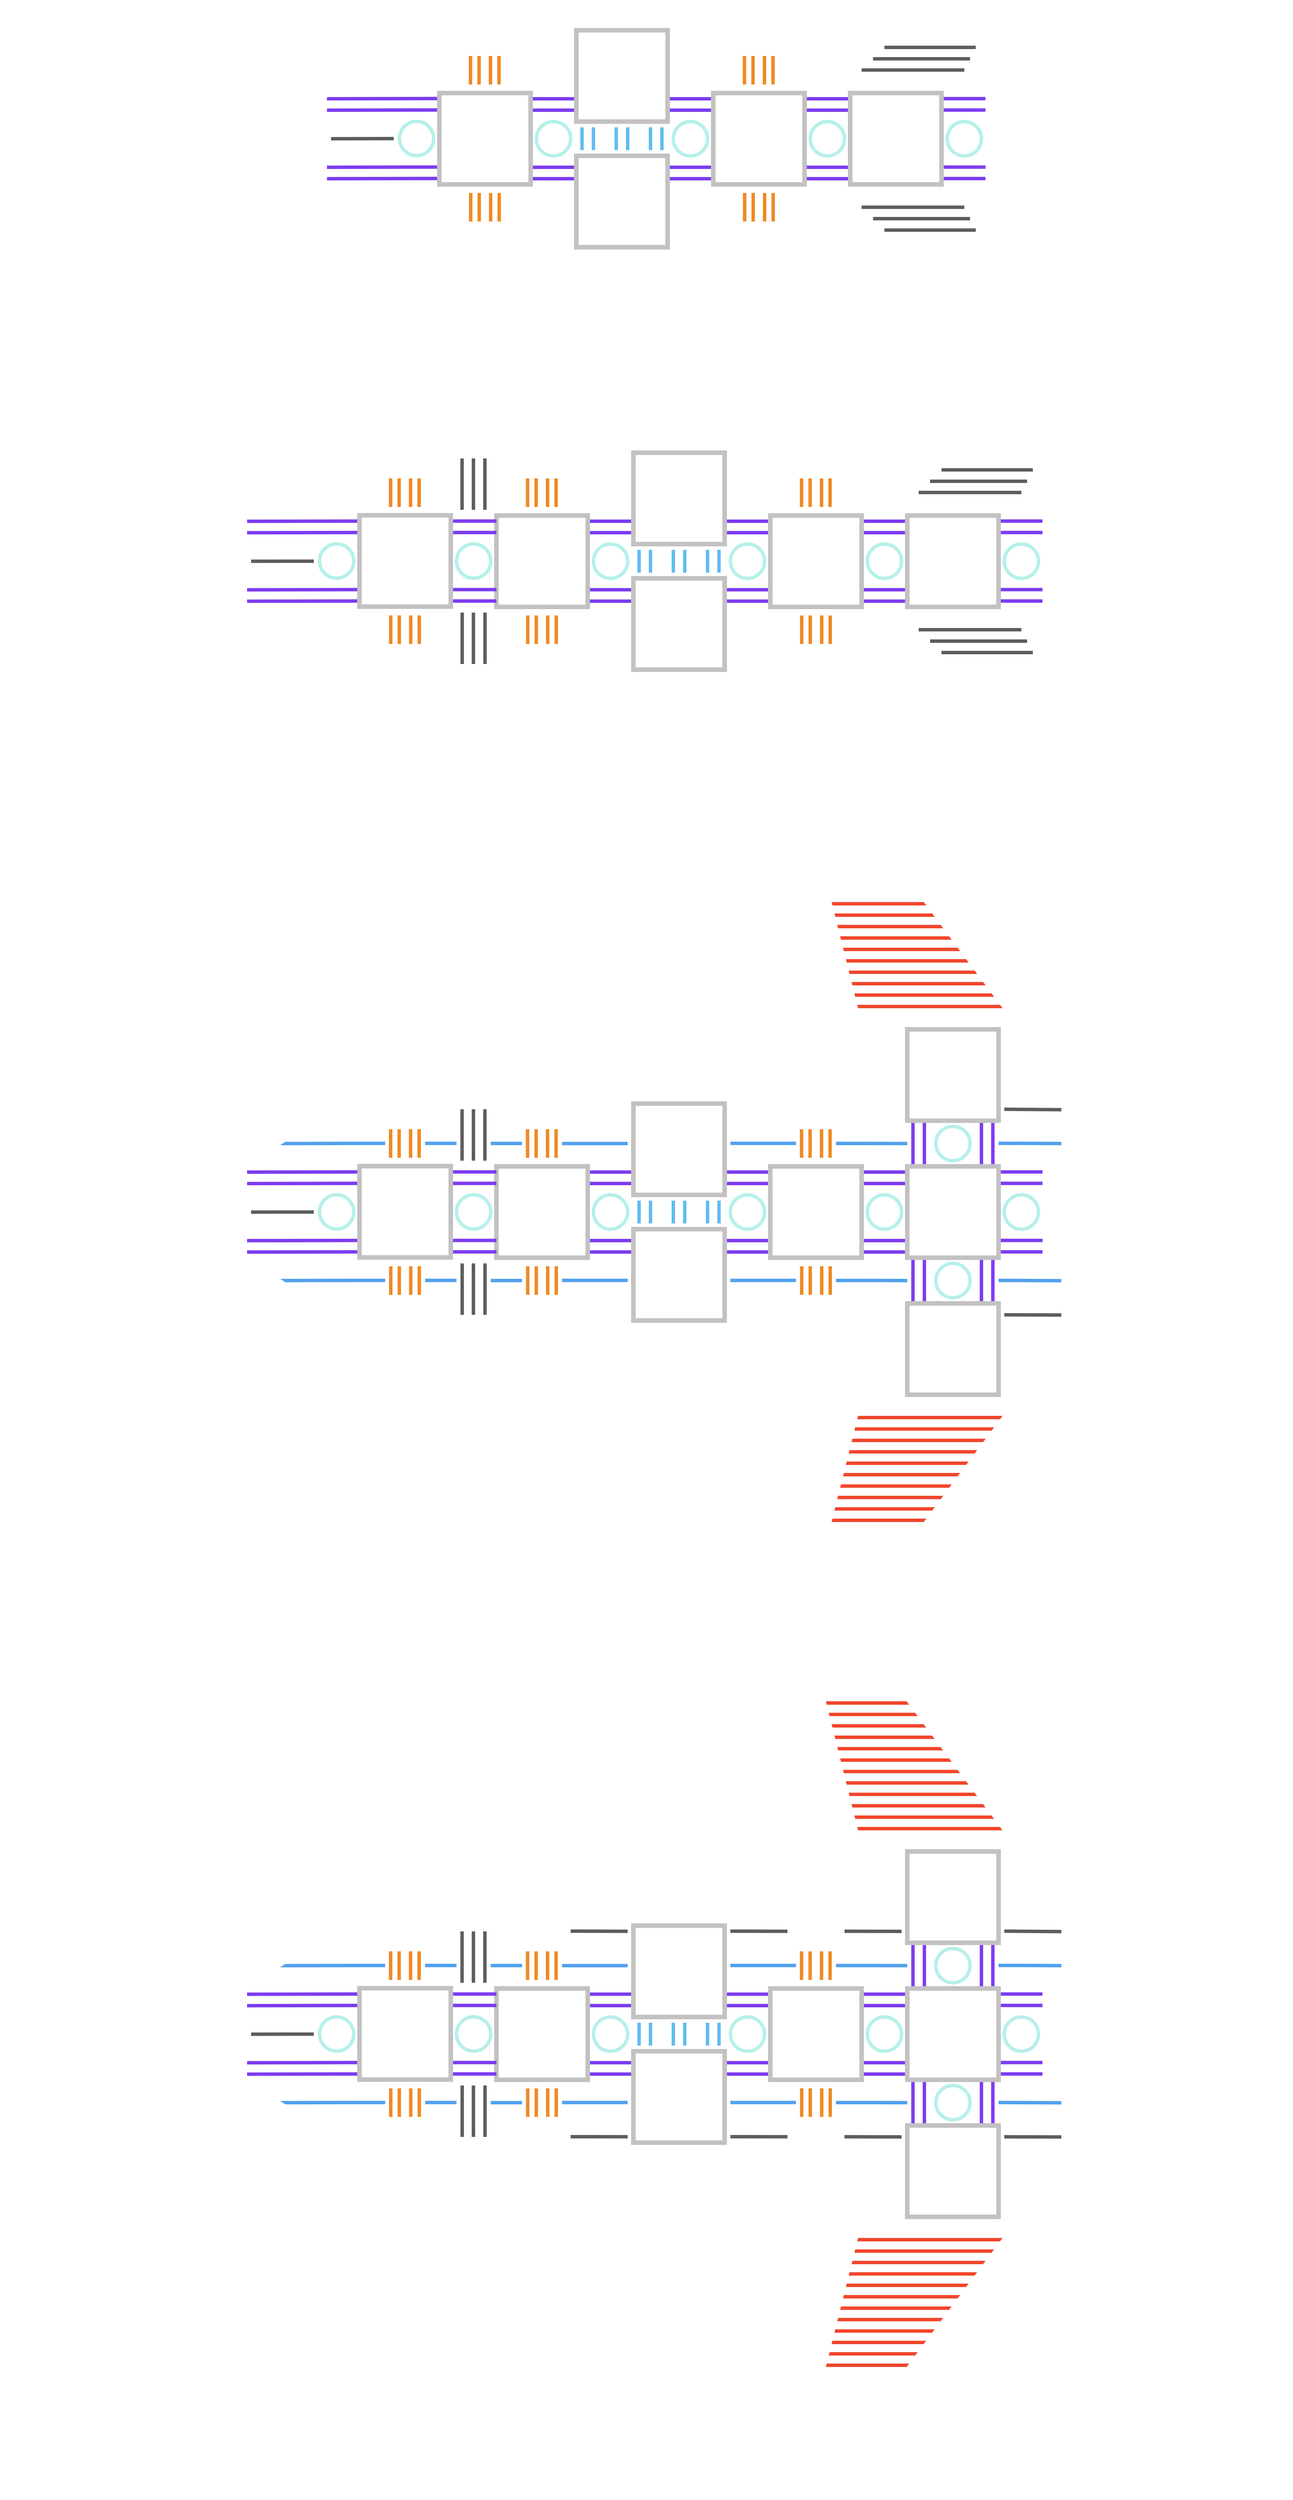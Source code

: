<mxfile version="24.5.3" type="device">
  <diagram name="Page-1" id="fQ_WgQiGJqsnwwl_7qo3">
    <mxGraphModel dx="5000" dy="3633" grid="1" gridSize="10" guides="1" tooltips="1" connect="1" arrows="1" fold="1" page="0" pageScale="1" pageWidth="827" pageHeight="1169" math="0" shadow="0">
      <root>
        <mxCell id="0" />
        <mxCell id="1" parent="0" />
        <mxCell id="6QwXeuThkFD-9IxJBqtr-515" value="" style="rounded=0;whiteSpace=wrap;html=1;fillColor=none;strokeColor=none;" vertex="1" parent="1">
          <mxGeometry x="-170" y="2185" width="2265" height="1630" as="geometry" />
        </mxCell>
        <mxCell id="6QwXeuThkFD-9IxJBqtr-514" value="" style="endArrow=none;html=1;rounded=0;strokeWidth=6;strokeColor=#F2462C;" edge="1" parent="1">
          <mxGeometry width="50" height="50" relative="1" as="geometry">
            <mxPoint x="1440" y="2440" as="sourcePoint" />
            <mxPoint x="1280" y="2440" as="targetPoint" />
          </mxGeometry>
        </mxCell>
        <mxCell id="6QwXeuThkFD-9IxJBqtr-513" value="" style="endArrow=none;html=1;rounded=0;strokeWidth=6;strokeColor=#F2462C;" edge="1" parent="1">
          <mxGeometry width="50" height="50" relative="1" as="geometry">
            <mxPoint x="1425" y="2420" as="sourcePoint" />
            <mxPoint x="1277" y="2420" as="targetPoint" />
          </mxGeometry>
        </mxCell>
        <mxCell id="6QwXeuThkFD-9IxJBqtr-512" value="" style="endArrow=none;html=1;rounded=0;strokeWidth=6;strokeColor=#F2462C;" edge="1" parent="1">
          <mxGeometry width="50" height="50" relative="1" as="geometry">
            <mxPoint x="1425" y="3580" as="sourcePoint" />
            <mxPoint x="1277" y="3580" as="targetPoint" />
          </mxGeometry>
        </mxCell>
        <mxCell id="6QwXeuThkFD-9IxJBqtr-511" value="" style="endArrow=none;html=1;rounded=0;strokeWidth=6;strokeColor=#F2462C;" edge="1" parent="1">
          <mxGeometry width="50" height="50" relative="1" as="geometry">
            <mxPoint x="1440" y="3560" as="sourcePoint" />
            <mxPoint x="1280" y="3560" as="targetPoint" />
          </mxGeometry>
        </mxCell>
        <mxCell id="6QwXeuThkFD-9IxJBqtr-360" value="" style="endArrow=none;html=1;rounded=0;strokeWidth=6;strokeColor=#52A1F0;" edge="1" parent="1">
          <mxGeometry width="50" height="50" relative="1" as="geometry">
            <mxPoint x="320" y="1440" as="sourcePoint" />
            <mxPoint x="505" y="1439.76" as="targetPoint" />
          </mxGeometry>
        </mxCell>
        <mxCell id="6QwXeuThkFD-9IxJBqtr-361" value="" style="endArrow=none;html=1;rounded=0;strokeWidth=6;strokeColor=#52A1F0;" edge="1" parent="1">
          <mxGeometry width="50" height="50" relative="1" as="geometry">
            <mxPoint x="320" y="1680" as="sourcePoint" />
            <mxPoint x="505" y="1679.76" as="targetPoint" />
          </mxGeometry>
        </mxCell>
        <mxCell id="6QwXeuThkFD-9IxJBqtr-333" value="" style="endArrow=none;html=1;rounded=0;strokeWidth=6;strokeColor=#F2462C;" edge="1" parent="1">
          <mxGeometry width="50" height="50" relative="1" as="geometry">
            <mxPoint x="1590" y="1200" as="sourcePoint" />
            <mxPoint x="1331" y="1200" as="targetPoint" />
          </mxGeometry>
        </mxCell>
        <mxCell id="6QwXeuThkFD-9IxJBqtr-335" value="" style="endArrow=none;html=1;rounded=0;strokeWidth=6;strokeColor=#F2462C;" edge="1" parent="1">
          <mxGeometry width="50" height="50" relative="1" as="geometry">
            <mxPoint x="1573" y="1180" as="sourcePoint" />
            <mxPoint x="1324" y="1180" as="targetPoint" />
          </mxGeometry>
        </mxCell>
        <mxCell id="6QwXeuThkFD-9IxJBqtr-334" value="" style="endArrow=none;html=1;rounded=0;strokeWidth=6;strokeColor=#F2462C;" edge="1" parent="1">
          <mxGeometry width="50" height="50" relative="1" as="geometry">
            <mxPoint x="1542" y="1140" as="sourcePoint" />
            <mxPoint x="1315" y="1140" as="targetPoint" />
          </mxGeometry>
        </mxCell>
        <mxCell id="6QwXeuThkFD-9IxJBqtr-339" value="" style="endArrow=none;html=1;rounded=0;strokeWidth=6;strokeColor=#F2462C;" edge="1" parent="1">
          <mxGeometry width="50" height="50" relative="1" as="geometry">
            <mxPoint x="1558" y="1160" as="sourcePoint" />
            <mxPoint x="1320" y="1160" as="targetPoint" />
          </mxGeometry>
        </mxCell>
        <mxCell id="6QwXeuThkFD-9IxJBqtr-340" value="" style="endArrow=none;html=1;rounded=0;strokeWidth=6;strokeColor=#F2462C;" edge="1" parent="1">
          <mxGeometry width="50" height="50" relative="1" as="geometry">
            <mxPoint x="1527" y="1120" as="sourcePoint" />
            <mxPoint x="1310" y="1120" as="targetPoint" />
          </mxGeometry>
        </mxCell>
        <mxCell id="6QwXeuThkFD-9IxJBqtr-336" value="" style="endArrow=none;html=1;rounded=0;strokeWidth=6;strokeColor=#F2462C;" edge="1" parent="1">
          <mxGeometry width="50" height="50" relative="1" as="geometry">
            <mxPoint x="1514" y="1100" as="sourcePoint" />
            <mxPoint x="1306" y="1100" as="targetPoint" />
          </mxGeometry>
        </mxCell>
        <mxCell id="6QwXeuThkFD-9IxJBqtr-341" value="" style="endArrow=none;html=1;rounded=0;strokeWidth=6;strokeColor=#F2462C;" edge="1" parent="1">
          <mxGeometry width="50" height="50" relative="1" as="geometry">
            <mxPoint x="1500.5" y="1080" as="sourcePoint" />
            <mxPoint x="1299.5" y="1080" as="targetPoint" />
          </mxGeometry>
        </mxCell>
        <mxCell id="6QwXeuThkFD-9IxJBqtr-338" value="" style="endArrow=none;html=1;rounded=0;strokeWidth=6;strokeColor=#F2462C;" edge="1" parent="1">
          <mxGeometry width="50" height="50" relative="1" as="geometry">
            <mxPoint x="1483" y="1060" as="sourcePoint" />
            <mxPoint x="1296" y="1060" as="targetPoint" />
          </mxGeometry>
        </mxCell>
        <mxCell id="6QwXeuThkFD-9IxJBqtr-342" value="" style="endArrow=none;html=1;rounded=0;strokeWidth=6;strokeColor=#F2462C;" edge="1" parent="1">
          <mxGeometry width="50" height="50" relative="1" as="geometry">
            <mxPoint x="1469" y="1040" as="sourcePoint" />
            <mxPoint x="1291" y="1040" as="targetPoint" />
          </mxGeometry>
        </mxCell>
        <mxCell id="6QwXeuThkFD-9IxJBqtr-337" value="" style="endArrow=none;html=1;rounded=0;strokeWidth=6;strokeColor=#F2462C;" edge="1" parent="1">
          <mxGeometry width="50" height="50" relative="1" as="geometry">
            <mxPoint x="1453.5" y="1020" as="sourcePoint" />
            <mxPoint x="1284" y="1020" as="targetPoint" />
          </mxGeometry>
        </mxCell>
        <mxCell id="6QwXeuThkFD-9IxJBqtr-332" value="" style="endArrow=none;html=1;rounded=0;strokeWidth=6;strokeColor=#F2462C;" edge="1" parent="1">
          <mxGeometry width="50" height="50" relative="1" as="geometry">
            <mxPoint x="1590" y="1920" as="sourcePoint" />
            <mxPoint x="1331" y="1920" as="targetPoint" />
          </mxGeometry>
        </mxCell>
        <mxCell id="6QwXeuThkFD-9IxJBqtr-331" value="" style="endArrow=none;html=1;rounded=0;strokeWidth=6;strokeColor=#F2462C;" edge="1" parent="1">
          <mxGeometry width="50" height="50" relative="1" as="geometry">
            <mxPoint x="1543" y="1980" as="sourcePoint" />
            <mxPoint x="1316" y="1980" as="targetPoint" />
          </mxGeometry>
        </mxCell>
        <mxCell id="6QwXeuThkFD-9IxJBqtr-330" value="" style="endArrow=none;html=1;rounded=0;strokeWidth=6;strokeColor=#F2462C;" edge="1" parent="1">
          <mxGeometry width="50" height="50" relative="1" as="geometry">
            <mxPoint x="1574" y="1940" as="sourcePoint" />
            <mxPoint x="1325" y="1940" as="targetPoint" />
          </mxGeometry>
        </mxCell>
        <mxCell id="6QwXeuThkFD-9IxJBqtr-329" value="" style="endArrow=none;html=1;rounded=0;strokeWidth=6;strokeColor=#F2462C;" edge="1" parent="1">
          <mxGeometry width="50" height="50" relative="1" as="geometry">
            <mxPoint x="1514" y="2020" as="sourcePoint" />
            <mxPoint x="1306" y="2020" as="targetPoint" />
          </mxGeometry>
        </mxCell>
        <mxCell id="6QwXeuThkFD-9IxJBqtr-328" value="" style="endArrow=none;html=1;rounded=0;strokeWidth=6;strokeColor=#F2462C;" edge="1" parent="1">
          <mxGeometry width="50" height="50" relative="1" as="geometry">
            <mxPoint x="1456" y="2100" as="sourcePoint" />
            <mxPoint x="1286.5" y="2100" as="targetPoint" />
          </mxGeometry>
        </mxCell>
        <mxCell id="6QwXeuThkFD-9IxJBqtr-327" value="" style="endArrow=none;html=1;rounded=0;strokeWidth=6;strokeColor=#F2462C;" edge="1" parent="1">
          <mxGeometry width="50" height="50" relative="1" as="geometry">
            <mxPoint x="1483" y="2060" as="sourcePoint" />
            <mxPoint x="1296" y="2060" as="targetPoint" />
          </mxGeometry>
        </mxCell>
        <mxCell id="6QwXeuThkFD-9IxJBqtr-319" value="" style="endArrow=none;html=1;rounded=0;strokeWidth=6;strokeColor=#F2462C;" edge="1" parent="1">
          <mxGeometry width="50" height="50" relative="1" as="geometry">
            <mxPoint x="1558" y="1960" as="sourcePoint" />
            <mxPoint x="1320" y="1960" as="targetPoint" />
          </mxGeometry>
        </mxCell>
        <mxCell id="6QwXeuThkFD-9IxJBqtr-318" value="" style="endArrow=none;html=1;rounded=0;strokeWidth=6;strokeColor=#F2462C;" edge="1" parent="1">
          <mxGeometry width="50" height="50" relative="1" as="geometry">
            <mxPoint x="1529" y="2000" as="sourcePoint" />
            <mxPoint x="1312" y="2000" as="targetPoint" />
          </mxGeometry>
        </mxCell>
        <mxCell id="6QwXeuThkFD-9IxJBqtr-317" value="" style="endArrow=none;html=1;rounded=0;strokeWidth=6;strokeColor=#F2462C;" edge="1" parent="1">
          <mxGeometry width="50" height="50" relative="1" as="geometry">
            <mxPoint x="1501" y="2040" as="sourcePoint" />
            <mxPoint x="1300" y="2040" as="targetPoint" />
          </mxGeometry>
        </mxCell>
        <mxCell id="6QwXeuThkFD-9IxJBqtr-315" value="" style="endArrow=none;html=1;rounded=0;strokeWidth=6;strokeColor=#F2462C;" edge="1" parent="1">
          <mxGeometry width="50" height="50" relative="1" as="geometry">
            <mxPoint x="1470" y="2080" as="sourcePoint" />
            <mxPoint x="1292" y="2080" as="targetPoint" />
          </mxGeometry>
        </mxCell>
        <mxCell id="6QwXeuThkFD-9IxJBqtr-296" value="" style="endArrow=none;html=1;rounded=0;strokeWidth=6;strokeColor=#7E3CF0;" edge="1" parent="1">
          <mxGeometry width="50" height="50" relative="1" as="geometry">
            <mxPoint x="1550" y="1640" as="sourcePoint" />
            <mxPoint x="1550" y="1720" as="targetPoint" />
          </mxGeometry>
        </mxCell>
        <mxCell id="6QwXeuThkFD-9IxJBqtr-297" value="" style="endArrow=none;html=1;rounded=0;strokeWidth=6;strokeColor=#7E3CF0;" edge="1" parent="1">
          <mxGeometry width="50" height="50" relative="1" as="geometry">
            <mxPoint x="1570" y="1640" as="sourcePoint" />
            <mxPoint x="1570" y="1720" as="targetPoint" />
          </mxGeometry>
        </mxCell>
        <mxCell id="6QwXeuThkFD-9IxJBqtr-294" value="" style="endArrow=none;html=1;rounded=0;strokeWidth=6;strokeColor=#7E3CF0;" edge="1" parent="1">
          <mxGeometry width="50" height="50" relative="1" as="geometry">
            <mxPoint x="1430" y="1640" as="sourcePoint" />
            <mxPoint x="1430" y="1720" as="targetPoint" />
          </mxGeometry>
        </mxCell>
        <mxCell id="6QwXeuThkFD-9IxJBqtr-295" value="" style="endArrow=none;html=1;rounded=0;strokeWidth=6;strokeColor=#7E3CF0;" edge="1" parent="1">
          <mxGeometry width="50" height="50" relative="1" as="geometry">
            <mxPoint x="1450" y="1640" as="sourcePoint" />
            <mxPoint x="1450" y="1720" as="targetPoint" />
          </mxGeometry>
        </mxCell>
        <mxCell id="6QwXeuThkFD-9IxJBqtr-292" value="" style="endArrow=none;html=1;rounded=0;strokeWidth=6;strokeColor=#7E3CF0;" edge="1" parent="1">
          <mxGeometry width="50" height="50" relative="1" as="geometry">
            <mxPoint x="1430" y="1400" as="sourcePoint" />
            <mxPoint x="1430" y="1480" as="targetPoint" />
          </mxGeometry>
        </mxCell>
        <mxCell id="6QwXeuThkFD-9IxJBqtr-293" value="" style="endArrow=none;html=1;rounded=0;strokeWidth=6;strokeColor=#7E3CF0;" edge="1" parent="1">
          <mxGeometry width="50" height="50" relative="1" as="geometry">
            <mxPoint x="1450" y="1400" as="sourcePoint" />
            <mxPoint x="1450" y="1480" as="targetPoint" />
          </mxGeometry>
        </mxCell>
        <mxCell id="6QwXeuThkFD-9IxJBqtr-290" value="" style="endArrow=none;html=1;rounded=0;strokeWidth=6;strokeColor=#7E3CF0;" edge="1" parent="1">
          <mxGeometry width="50" height="50" relative="1" as="geometry">
            <mxPoint x="1550" y="1400" as="sourcePoint" />
            <mxPoint x="1550" y="1480" as="targetPoint" />
          </mxGeometry>
        </mxCell>
        <mxCell id="6QwXeuThkFD-9IxJBqtr-291" value="" style="endArrow=none;html=1;rounded=0;strokeWidth=6;strokeColor=#7E3CF0;" edge="1" parent="1">
          <mxGeometry width="50" height="50" relative="1" as="geometry">
            <mxPoint x="1570" y="1400" as="sourcePoint" />
            <mxPoint x="1570" y="1480" as="targetPoint" />
          </mxGeometry>
        </mxCell>
        <mxCell id="6QwXeuThkFD-9IxJBqtr-50" value="" style="endArrow=none;html=1;rounded=0;strokeWidth=6;strokeColor=#7E3CF0;" edge="1" parent="1">
          <mxGeometry width="50" height="50" relative="1" as="geometry">
            <mxPoint x="400" y="-370" as="sourcePoint" />
            <mxPoint x="600" y="-370.36" as="targetPoint" />
          </mxGeometry>
        </mxCell>
        <mxCell id="6QwXeuThkFD-9IxJBqtr-49" value="" style="endArrow=none;html=1;rounded=0;strokeWidth=6;strokeColor=#7E3CF0;" edge="1" parent="1">
          <mxGeometry width="50" height="50" relative="1" as="geometry">
            <mxPoint x="400" y="-390" as="sourcePoint" />
            <mxPoint x="600" y="-390.36" as="targetPoint" />
          </mxGeometry>
        </mxCell>
        <mxCell id="6QwXeuThkFD-9IxJBqtr-47" value="" style="endArrow=none;html=1;rounded=0;strokeWidth=6;strokeColor=#7E3CF0;" edge="1" parent="1">
          <mxGeometry width="50" height="50" relative="1" as="geometry">
            <mxPoint x="400" y="-250" as="sourcePoint" />
            <mxPoint x="600" y="-250.36" as="targetPoint" />
          </mxGeometry>
        </mxCell>
        <mxCell id="6QwXeuThkFD-9IxJBqtr-48" value="" style="endArrow=none;html=1;rounded=0;strokeWidth=6;strokeColor=#7E3CF0;" edge="1" parent="1">
          <mxGeometry width="50" height="50" relative="1" as="geometry">
            <mxPoint x="400" y="-270" as="sourcePoint" />
            <mxPoint x="600" y="-270.36" as="targetPoint" />
          </mxGeometry>
        </mxCell>
        <mxCell id="6QwXeuThkFD-9IxJBqtr-42" value="" style="endArrow=none;html=1;rounded=0;strokeWidth=6;strokeColor=#7E3CF0;" edge="1" parent="1">
          <mxGeometry width="50" height="50" relative="1" as="geometry">
            <mxPoint x="1480" y="-250.26" as="sourcePoint" />
            <mxPoint x="1560" y="-250.26" as="targetPoint" />
          </mxGeometry>
        </mxCell>
        <mxCell id="6QwXeuThkFD-9IxJBqtr-43" value="" style="endArrow=none;html=1;rounded=0;strokeWidth=6;strokeColor=#7E3CF0;" edge="1" parent="1">
          <mxGeometry width="50" height="50" relative="1" as="geometry">
            <mxPoint x="1480" y="-270.26" as="sourcePoint" />
            <mxPoint x="1560" y="-270.26" as="targetPoint" />
          </mxGeometry>
        </mxCell>
        <mxCell id="6QwXeuThkFD-9IxJBqtr-45" value="" style="endArrow=none;html=1;rounded=0;strokeWidth=6;strokeColor=#7E3CF0;" edge="1" parent="1">
          <mxGeometry width="50" height="50" relative="1" as="geometry">
            <mxPoint x="1480" y="-390.26" as="sourcePoint" />
            <mxPoint x="1560" y="-390.26" as="targetPoint" />
          </mxGeometry>
        </mxCell>
        <mxCell id="6QwXeuThkFD-9IxJBqtr-44" value="" style="endArrow=none;html=1;rounded=0;strokeWidth=6;strokeColor=#7E3CF0;" edge="1" parent="1">
          <mxGeometry width="50" height="50" relative="1" as="geometry">
            <mxPoint x="1480" y="-370.26" as="sourcePoint" />
            <mxPoint x="1560" y="-370.26" as="targetPoint" />
          </mxGeometry>
        </mxCell>
        <mxCell id="6QwXeuThkFD-9IxJBqtr-17" value="" style="endArrow=none;html=1;rounded=0;strokeWidth=6;strokeColor=#7E3CF0;" edge="1" parent="1">
          <mxGeometry width="50" height="50" relative="1" as="geometry">
            <mxPoint x="1240" y="-250" as="sourcePoint" />
            <mxPoint x="1320" y="-250" as="targetPoint" />
          </mxGeometry>
        </mxCell>
        <mxCell id="6QwXeuThkFD-9IxJBqtr-16" value="" style="endArrow=none;html=1;rounded=0;strokeWidth=6;strokeColor=#7E3CF0;" edge="1" parent="1">
          <mxGeometry width="50" height="50" relative="1" as="geometry">
            <mxPoint x="1240" y="-270" as="sourcePoint" />
            <mxPoint x="1320" y="-270" as="targetPoint" />
          </mxGeometry>
        </mxCell>
        <mxCell id="6QwXeuThkFD-9IxJBqtr-19" value="" style="endArrow=none;html=1;rounded=0;strokeWidth=6;strokeColor=#7E3CF0;" edge="1" parent="1">
          <mxGeometry width="50" height="50" relative="1" as="geometry">
            <mxPoint x="1240" y="-370" as="sourcePoint" />
            <mxPoint x="1320" y="-370" as="targetPoint" />
          </mxGeometry>
        </mxCell>
        <mxCell id="6QwXeuThkFD-9IxJBqtr-18" value="" style="endArrow=none;html=1;rounded=0;strokeWidth=6;strokeColor=#7E3CF0;" edge="1" parent="1">
          <mxGeometry width="50" height="50" relative="1" as="geometry">
            <mxPoint x="1240" y="-390" as="sourcePoint" />
            <mxPoint x="1320" y="-390" as="targetPoint" />
          </mxGeometry>
        </mxCell>
        <mxCell id="6QwXeuThkFD-9IxJBqtr-13" value="" style="endArrow=none;html=1;rounded=0;strokeWidth=6;strokeColor=#7E3CF0;" edge="1" parent="1">
          <mxGeometry width="50" height="50" relative="1" as="geometry">
            <mxPoint x="760" y="-250" as="sourcePoint" />
            <mxPoint x="840" y="-250" as="targetPoint" />
          </mxGeometry>
        </mxCell>
        <mxCell id="6QwXeuThkFD-9IxJBqtr-12" value="" style="endArrow=none;html=1;rounded=0;strokeWidth=6;strokeColor=#7E3CF0;" edge="1" parent="1">
          <mxGeometry width="50" height="50" relative="1" as="geometry">
            <mxPoint x="760" y="-270" as="sourcePoint" />
            <mxPoint x="840" y="-270" as="targetPoint" />
          </mxGeometry>
        </mxCell>
        <mxCell id="6QwXeuThkFD-9IxJBqtr-14" value="" style="endArrow=none;html=1;rounded=0;strokeWidth=6;strokeColor=#7E3CF0;" edge="1" parent="1">
          <mxGeometry width="50" height="50" relative="1" as="geometry">
            <mxPoint x="760" y="-390" as="sourcePoint" />
            <mxPoint x="840" y="-390" as="targetPoint" />
          </mxGeometry>
        </mxCell>
        <mxCell id="6QwXeuThkFD-9IxJBqtr-15" value="" style="endArrow=none;html=1;rounded=0;strokeWidth=6;strokeColor=#7E3CF0;" edge="1" parent="1">
          <mxGeometry width="50" height="50" relative="1" as="geometry">
            <mxPoint x="760" y="-370" as="sourcePoint" />
            <mxPoint x="840" y="-370" as="targetPoint" />
          </mxGeometry>
        </mxCell>
        <mxCell id="6QwXeuThkFD-9IxJBqtr-9" value="" style="endArrow=none;html=1;rounded=0;strokeWidth=6;strokeColor=#7E3CF0;" edge="1" parent="1">
          <mxGeometry width="50" height="50" relative="1" as="geometry">
            <mxPoint x="1000" y="-270" as="sourcePoint" />
            <mxPoint x="1080" y="-270" as="targetPoint" />
          </mxGeometry>
        </mxCell>
        <mxCell id="6QwXeuThkFD-9IxJBqtr-10" value="" style="endArrow=none;html=1;rounded=0;strokeWidth=6;strokeColor=#7E3CF0;" edge="1" parent="1">
          <mxGeometry width="50" height="50" relative="1" as="geometry">
            <mxPoint x="1000" y="-250" as="sourcePoint" />
            <mxPoint x="1080" y="-250" as="targetPoint" />
          </mxGeometry>
        </mxCell>
        <mxCell id="6QwXeuThkFD-9IxJBqtr-11" value="" style="endArrow=none;html=1;rounded=0;strokeWidth=6;strokeColor=#7E3CF0;" edge="1" parent="1">
          <mxGeometry width="50" height="50" relative="1" as="geometry">
            <mxPoint x="1000" y="-390" as="sourcePoint" />
            <mxPoint x="1080" y="-390" as="targetPoint" />
          </mxGeometry>
        </mxCell>
        <mxCell id="6QwXeuThkFD-9IxJBqtr-7" value="" style="endArrow=none;html=1;rounded=0;strokeWidth=6;strokeColor=#7E3CF0;" edge="1" parent="1">
          <mxGeometry width="50" height="50" relative="1" as="geometry">
            <mxPoint x="1000" y="-370" as="sourcePoint" />
            <mxPoint x="1080" y="-370" as="targetPoint" />
          </mxGeometry>
        </mxCell>
        <mxCell id="ChGyNla5XOdyrg7mQRe6-12" value="" style="endArrow=none;html=1;rounded=0;strokeWidth=6;strokeColor=#FFFFFF;" parent="1" edge="1">
          <mxGeometry width="50" height="50" relative="1" as="geometry">
            <mxPoint x="1560" y="-300" as="sourcePoint" />
            <mxPoint x="1560" y="-300" as="targetPoint" />
            <Array as="points">
              <mxPoint x="1560" y="-240" />
              <mxPoint x="1600" y="-160" />
              <mxPoint x="1560" y="-120" />
              <mxPoint x="1360" y="-120" />
              <mxPoint x="1320" y="-160" />
              <mxPoint x="1120" y="-160" />
              <mxPoint x="1040" y="-80" />
              <mxPoint x="800" y="-80" />
              <mxPoint x="720" y="-160" />
              <mxPoint x="520" y="-160" />
              <mxPoint x="400" y="-240" />
              <mxPoint x="400" y="-400" />
              <mxPoint x="520" y="-480" />
              <mxPoint x="720" y="-480" />
              <mxPoint x="800" y="-560" />
              <mxPoint x="1040" y="-560" />
              <mxPoint x="1120" y="-480" />
              <mxPoint x="1320" y="-480" />
              <mxPoint x="1360" y="-520" />
              <mxPoint x="1560" y="-520" />
              <mxPoint x="1600" y="-480" />
              <mxPoint x="1560" y="-400" />
            </Array>
          </mxGeometry>
        </mxCell>
        <mxCell id="ChGyNla5XOdyrg7mQRe6-13" value="" style="rounded=0;whiteSpace=wrap;html=1;strokeColor=#C2C2C2;fillColor=none;strokeWidth=8;" parent="1" vertex="1">
          <mxGeometry x="600" y="-400" width="160" height="160" as="geometry" />
        </mxCell>
        <mxCell id="ChGyNla5XOdyrg7mQRe6-14" value="" style="rounded=0;whiteSpace=wrap;html=1;strokeColor=#C2C2C2;fillColor=none;strokeWidth=8;" parent="1" vertex="1">
          <mxGeometry x="1080" y="-400" width="160" height="160" as="geometry" />
        </mxCell>
        <mxCell id="ChGyNla5XOdyrg7mQRe6-15" value="" style="rounded=0;whiteSpace=wrap;html=1;strokeColor=#C2C2C2;fillColor=none;strokeWidth=8;" parent="1" vertex="1">
          <mxGeometry x="840" y="-510" width="160" height="160" as="geometry" />
        </mxCell>
        <mxCell id="ChGyNla5XOdyrg7mQRe6-16" value="" style="rounded=0;whiteSpace=wrap;html=1;strokeColor=#C2C2C2;fillColor=none;strokeWidth=8;" parent="1" vertex="1">
          <mxGeometry x="840" y="-290" width="160" height="160" as="geometry" />
        </mxCell>
        <mxCell id="ChGyNla5XOdyrg7mQRe6-17" value="" style="rounded=0;whiteSpace=wrap;html=1;strokeColor=#C2C2C2;fillColor=none;strokeWidth=8;" parent="1" vertex="1">
          <mxGeometry x="1320" y="-400" width="160" height="160" as="geometry" />
        </mxCell>
        <mxCell id="ChGyNla5XOdyrg7mQRe6-18" value="" style="endArrow=none;html=1;rounded=0;strokeWidth=6;strokeColor=#62BCF0;" parent="1" edge="1">
          <mxGeometry width="50" height="50" relative="1" as="geometry">
            <mxPoint x="850" y="-300" as="sourcePoint" />
            <mxPoint x="850" y="-340" as="targetPoint" />
          </mxGeometry>
        </mxCell>
        <mxCell id="6QwXeuThkFD-9IxJBqtr-2" value="" style="endArrow=none;html=1;rounded=0;strokeWidth=6;strokeColor=#62BCF0;" edge="1" parent="1">
          <mxGeometry width="50" height="50" relative="1" as="geometry">
            <mxPoint x="870" y="-300" as="sourcePoint" />
            <mxPoint x="870" y="-340" as="targetPoint" />
          </mxGeometry>
        </mxCell>
        <mxCell id="6QwXeuThkFD-9IxJBqtr-3" value="" style="endArrow=none;html=1;rounded=0;strokeWidth=6;strokeColor=#62BCF0;" edge="1" parent="1">
          <mxGeometry width="50" height="50" relative="1" as="geometry">
            <mxPoint x="990" y="-300" as="sourcePoint" />
            <mxPoint x="990" y="-340" as="targetPoint" />
          </mxGeometry>
        </mxCell>
        <mxCell id="6QwXeuThkFD-9IxJBqtr-4" value="" style="endArrow=none;html=1;rounded=0;strokeWidth=6;strokeColor=#62BCF0;" edge="1" parent="1">
          <mxGeometry width="50" height="50" relative="1" as="geometry">
            <mxPoint x="970" y="-300" as="sourcePoint" />
            <mxPoint x="970" y="-340" as="targetPoint" />
          </mxGeometry>
        </mxCell>
        <mxCell id="6QwXeuThkFD-9IxJBqtr-5" value="" style="endArrow=none;html=1;rounded=0;strokeWidth=6;strokeColor=#62BCF0;" edge="1" parent="1">
          <mxGeometry width="50" height="50" relative="1" as="geometry">
            <mxPoint x="930" y="-300" as="sourcePoint" />
            <mxPoint x="930" y="-340" as="targetPoint" />
          </mxGeometry>
        </mxCell>
        <mxCell id="6QwXeuThkFD-9IxJBqtr-6" value="" style="endArrow=none;html=1;rounded=0;strokeWidth=6;strokeColor=#62BCF0;" edge="1" parent="1">
          <mxGeometry width="50" height="50" relative="1" as="geometry">
            <mxPoint x="910" y="-300" as="sourcePoint" />
            <mxPoint x="910" y="-340" as="targetPoint" />
          </mxGeometry>
        </mxCell>
        <mxCell id="6QwXeuThkFD-9IxJBqtr-20" value="" style="ellipse;whiteSpace=wrap;html=1;fillColor=none;strokeWidth=6;strokeColor=#B6F0EA;" vertex="1" parent="1">
          <mxGeometry x="770" y="-350" width="60" height="60" as="geometry" />
        </mxCell>
        <mxCell id="6QwXeuThkFD-9IxJBqtr-21" value="" style="ellipse;whiteSpace=wrap;html=1;fillColor=none;strokeWidth=6;strokeColor=#B6F0EA;" vertex="1" parent="1">
          <mxGeometry x="1010" y="-350" width="60" height="60" as="geometry" />
        </mxCell>
        <mxCell id="6QwXeuThkFD-9IxJBqtr-22" value="" style="ellipse;whiteSpace=wrap;html=1;fillColor=none;strokeWidth=6;strokeColor=#B6F0EA;" vertex="1" parent="1">
          <mxGeometry x="1250" y="-350" width="60" height="60" as="geometry" />
        </mxCell>
        <mxCell id="6QwXeuThkFD-9IxJBqtr-24" value="" style="endArrow=none;html=1;rounded=0;strokeWidth=6;strokeColor=#F08A24;" edge="1" parent="1">
          <mxGeometry width="50" height="50" relative="1" as="geometry">
            <mxPoint x="1135" y="-175" as="sourcePoint" />
            <mxPoint x="1135" y="-225" as="targetPoint" />
          </mxGeometry>
        </mxCell>
        <mxCell id="6QwXeuThkFD-9IxJBqtr-25" value="" style="endArrow=none;html=1;rounded=0;strokeWidth=6;strokeColor=#F08A24;" edge="1" parent="1">
          <mxGeometry width="50" height="50" relative="1" as="geometry">
            <mxPoint x="1150" y="-175" as="sourcePoint" />
            <mxPoint x="1150" y="-225" as="targetPoint" />
          </mxGeometry>
        </mxCell>
        <mxCell id="6QwXeuThkFD-9IxJBqtr-26" value="" style="endArrow=none;html=1;rounded=0;strokeWidth=6;strokeColor=#F08A24;" edge="1" parent="1">
          <mxGeometry width="50" height="50" relative="1" as="geometry">
            <mxPoint x="1185" y="-175" as="sourcePoint" />
            <mxPoint x="1185" y="-225" as="targetPoint" />
          </mxGeometry>
        </mxCell>
        <mxCell id="6QwXeuThkFD-9IxJBqtr-27" value="" style="endArrow=none;html=1;rounded=0;strokeWidth=6;strokeColor=#F08A24;" edge="1" parent="1">
          <mxGeometry width="50" height="50" relative="1" as="geometry">
            <mxPoint x="1170" y="-175" as="sourcePoint" />
            <mxPoint x="1170" y="-225" as="targetPoint" />
          </mxGeometry>
        </mxCell>
        <mxCell id="6QwXeuThkFD-9IxJBqtr-28" value="" style="endArrow=none;html=1;rounded=0;strokeWidth=6;strokeColor=#F08A24;" edge="1" parent="1">
          <mxGeometry width="50" height="50" relative="1" as="geometry">
            <mxPoint x="1134.71" y="-415" as="sourcePoint" />
            <mxPoint x="1134.71" y="-465" as="targetPoint" />
          </mxGeometry>
        </mxCell>
        <mxCell id="6QwXeuThkFD-9IxJBqtr-29" value="" style="endArrow=none;html=1;rounded=0;strokeWidth=6;strokeColor=#F08A24;" edge="1" parent="1">
          <mxGeometry width="50" height="50" relative="1" as="geometry">
            <mxPoint x="1149.71" y="-415" as="sourcePoint" />
            <mxPoint x="1149.71" y="-465" as="targetPoint" />
          </mxGeometry>
        </mxCell>
        <mxCell id="6QwXeuThkFD-9IxJBqtr-30" value="" style="endArrow=none;html=1;rounded=0;strokeWidth=6;strokeColor=#F08A24;" edge="1" parent="1">
          <mxGeometry width="50" height="50" relative="1" as="geometry">
            <mxPoint x="1184.71" y="-415" as="sourcePoint" />
            <mxPoint x="1184.71" y="-465" as="targetPoint" />
          </mxGeometry>
        </mxCell>
        <mxCell id="6QwXeuThkFD-9IxJBqtr-31" value="" style="endArrow=none;html=1;rounded=0;strokeWidth=6;strokeColor=#F08A24;" edge="1" parent="1">
          <mxGeometry width="50" height="50" relative="1" as="geometry">
            <mxPoint x="1169.71" y="-415" as="sourcePoint" />
            <mxPoint x="1169.71" y="-465" as="targetPoint" />
          </mxGeometry>
        </mxCell>
        <mxCell id="6QwXeuThkFD-9IxJBqtr-32" value="" style="endArrow=none;html=1;rounded=0;strokeWidth=6;strokeColor=#F08A24;" edge="1" parent="1">
          <mxGeometry width="50" height="50" relative="1" as="geometry">
            <mxPoint x="654.86" y="-175" as="sourcePoint" />
            <mxPoint x="654.86" y="-225" as="targetPoint" />
          </mxGeometry>
        </mxCell>
        <mxCell id="6QwXeuThkFD-9IxJBqtr-33" value="" style="endArrow=none;html=1;rounded=0;strokeWidth=6;strokeColor=#F08A24;" edge="1" parent="1">
          <mxGeometry width="50" height="50" relative="1" as="geometry">
            <mxPoint x="669.86" y="-175" as="sourcePoint" />
            <mxPoint x="669.86" y="-225" as="targetPoint" />
          </mxGeometry>
        </mxCell>
        <mxCell id="6QwXeuThkFD-9IxJBqtr-34" value="" style="endArrow=none;html=1;rounded=0;strokeWidth=6;strokeColor=#F08A24;" edge="1" parent="1">
          <mxGeometry width="50" height="50" relative="1" as="geometry">
            <mxPoint x="704.86" y="-175" as="sourcePoint" />
            <mxPoint x="704.86" y="-225" as="targetPoint" />
          </mxGeometry>
        </mxCell>
        <mxCell id="6QwXeuThkFD-9IxJBqtr-35" value="" style="endArrow=none;html=1;rounded=0;strokeWidth=6;strokeColor=#F08A24;" edge="1" parent="1">
          <mxGeometry width="50" height="50" relative="1" as="geometry">
            <mxPoint x="689.86" y="-175" as="sourcePoint" />
            <mxPoint x="689.86" y="-225" as="targetPoint" />
          </mxGeometry>
        </mxCell>
        <mxCell id="6QwXeuThkFD-9IxJBqtr-36" value="" style="endArrow=none;html=1;rounded=0;strokeWidth=6;strokeColor=#F08A24;" edge="1" parent="1">
          <mxGeometry width="50" height="50" relative="1" as="geometry">
            <mxPoint x="654.57" y="-415" as="sourcePoint" />
            <mxPoint x="654.57" y="-465" as="targetPoint" />
          </mxGeometry>
        </mxCell>
        <mxCell id="6QwXeuThkFD-9IxJBqtr-37" value="" style="endArrow=none;html=1;rounded=0;strokeWidth=6;strokeColor=#F08A24;" edge="1" parent="1">
          <mxGeometry width="50" height="50" relative="1" as="geometry">
            <mxPoint x="669.57" y="-415" as="sourcePoint" />
            <mxPoint x="669.57" y="-465" as="targetPoint" />
          </mxGeometry>
        </mxCell>
        <mxCell id="6QwXeuThkFD-9IxJBqtr-38" value="" style="endArrow=none;html=1;rounded=0;strokeWidth=6;strokeColor=#F08A24;" edge="1" parent="1">
          <mxGeometry width="50" height="50" relative="1" as="geometry">
            <mxPoint x="704.57" y="-415" as="sourcePoint" />
            <mxPoint x="704.57" y="-465" as="targetPoint" />
          </mxGeometry>
        </mxCell>
        <mxCell id="6QwXeuThkFD-9IxJBqtr-39" value="" style="endArrow=none;html=1;rounded=0;strokeWidth=6;strokeColor=#F08A24;" edge="1" parent="1">
          <mxGeometry width="50" height="50" relative="1" as="geometry">
            <mxPoint x="689.57" y="-415" as="sourcePoint" />
            <mxPoint x="689.57" y="-465" as="targetPoint" />
          </mxGeometry>
        </mxCell>
        <mxCell id="6QwXeuThkFD-9IxJBqtr-41" value="" style="ellipse;whiteSpace=wrap;html=1;fillColor=none;strokeWidth=6;strokeColor=#B6F0EA;" vertex="1" parent="1">
          <mxGeometry x="1490" y="-350" width="60" height="60" as="geometry" />
        </mxCell>
        <mxCell id="6QwXeuThkFD-9IxJBqtr-52" value="" style="ellipse;whiteSpace=wrap;html=1;fillColor=none;strokeWidth=6;strokeColor=#B6F0EA;" vertex="1" parent="1">
          <mxGeometry x="530" y="-350.36" width="60" height="60" as="geometry" />
        </mxCell>
        <mxCell id="6QwXeuThkFD-9IxJBqtr-53" value="" style="endArrow=none;html=1;rounded=0;strokeWidth=6;strokeColor=#5D5C5E;" edge="1" parent="1">
          <mxGeometry width="50" height="50" relative="1" as="geometry">
            <mxPoint x="410" y="-320" as="sourcePoint" />
            <mxPoint x="520" y="-320.2" as="targetPoint" />
          </mxGeometry>
        </mxCell>
        <mxCell id="6QwXeuThkFD-9IxJBqtr-54" value="" style="endArrow=none;html=1;rounded=0;strokeWidth=6;strokeColor=#5D5C5E;" edge="1" parent="1">
          <mxGeometry width="50" height="50" relative="1" as="geometry">
            <mxPoint x="1380" y="-160" as="sourcePoint" />
            <mxPoint x="1540" y="-160" as="targetPoint" />
          </mxGeometry>
        </mxCell>
        <mxCell id="6QwXeuThkFD-9IxJBqtr-55" value="" style="endArrow=none;html=1;rounded=0;strokeWidth=6;strokeColor=#5D5C5E;" edge="1" parent="1">
          <mxGeometry width="50" height="50" relative="1" as="geometry">
            <mxPoint x="1360" y="-180" as="sourcePoint" />
            <mxPoint x="1530" y="-180" as="targetPoint" />
          </mxGeometry>
        </mxCell>
        <mxCell id="6QwXeuThkFD-9IxJBqtr-56" value="" style="endArrow=none;html=1;rounded=0;strokeWidth=6;strokeColor=#5D5C5E;" edge="1" parent="1">
          <mxGeometry width="50" height="50" relative="1" as="geometry">
            <mxPoint x="1340" y="-200" as="sourcePoint" />
            <mxPoint x="1520" y="-200" as="targetPoint" />
          </mxGeometry>
        </mxCell>
        <mxCell id="6QwXeuThkFD-9IxJBqtr-58" value="" style="endArrow=none;html=1;rounded=0;strokeWidth=6;strokeColor=#5D5C5E;" edge="1" parent="1">
          <mxGeometry width="50" height="50" relative="1" as="geometry">
            <mxPoint x="1380" y="-480.0" as="sourcePoint" />
            <mxPoint x="1540" y="-480.0" as="targetPoint" />
          </mxGeometry>
        </mxCell>
        <mxCell id="6QwXeuThkFD-9IxJBqtr-59" value="" style="endArrow=none;html=1;rounded=0;strokeWidth=6;strokeColor=#5D5C5E;" edge="1" parent="1">
          <mxGeometry width="50" height="50" relative="1" as="geometry">
            <mxPoint x="1360" y="-460.0" as="sourcePoint" />
            <mxPoint x="1530" y="-460.0" as="targetPoint" />
          </mxGeometry>
        </mxCell>
        <mxCell id="6QwXeuThkFD-9IxJBqtr-60" value="" style="endArrow=none;html=1;rounded=0;strokeWidth=6;strokeColor=#5D5C5E;" edge="1" parent="1">
          <mxGeometry width="50" height="50" relative="1" as="geometry">
            <mxPoint x="1340" y="-440.42" as="sourcePoint" />
            <mxPoint x="1520" y="-440.42" as="targetPoint" />
          </mxGeometry>
        </mxCell>
        <mxCell id="6QwXeuThkFD-9IxJBqtr-121" value="" style="endArrow=none;html=1;rounded=0;strokeWidth=6;strokeColor=#7E3CF0;" edge="1" parent="1">
          <mxGeometry width="50" height="50" relative="1" as="geometry">
            <mxPoint x="260" y="370.16" as="sourcePoint" />
            <mxPoint x="460" y="369.8" as="targetPoint" />
          </mxGeometry>
        </mxCell>
        <mxCell id="6QwXeuThkFD-9IxJBqtr-122" value="" style="endArrow=none;html=1;rounded=0;strokeWidth=6;strokeColor=#7E3CF0;" edge="1" parent="1">
          <mxGeometry width="50" height="50" relative="1" as="geometry">
            <mxPoint x="260" y="350.16" as="sourcePoint" />
            <mxPoint x="460" y="349.8" as="targetPoint" />
          </mxGeometry>
        </mxCell>
        <mxCell id="6QwXeuThkFD-9IxJBqtr-123" value="" style="endArrow=none;html=1;rounded=0;strokeWidth=6;strokeColor=#7E3CF0;" edge="1" parent="1">
          <mxGeometry width="50" height="50" relative="1" as="geometry">
            <mxPoint x="260" y="490.16" as="sourcePoint" />
            <mxPoint x="460" y="489.8" as="targetPoint" />
          </mxGeometry>
        </mxCell>
        <mxCell id="6QwXeuThkFD-9IxJBqtr-124" value="" style="endArrow=none;html=1;rounded=0;strokeWidth=6;strokeColor=#7E3CF0;" edge="1" parent="1">
          <mxGeometry width="50" height="50" relative="1" as="geometry">
            <mxPoint x="260" y="470.16" as="sourcePoint" />
            <mxPoint x="460" y="469.8" as="targetPoint" />
          </mxGeometry>
        </mxCell>
        <mxCell id="6QwXeuThkFD-9IxJBqtr-125" value="" style="endArrow=none;html=1;rounded=0;strokeWidth=6;strokeColor=#7E3CF0;" edge="1" parent="1">
          <mxGeometry width="50" height="50" relative="1" as="geometry">
            <mxPoint x="1580" y="489.74" as="sourcePoint" />
            <mxPoint x="1660" y="489.74" as="targetPoint" />
          </mxGeometry>
        </mxCell>
        <mxCell id="6QwXeuThkFD-9IxJBqtr-126" value="" style="endArrow=none;html=1;rounded=0;strokeWidth=6;strokeColor=#7E3CF0;" edge="1" parent="1">
          <mxGeometry width="50" height="50" relative="1" as="geometry">
            <mxPoint x="1580" y="469.74" as="sourcePoint" />
            <mxPoint x="1660" y="469.74" as="targetPoint" />
          </mxGeometry>
        </mxCell>
        <mxCell id="6QwXeuThkFD-9IxJBqtr-127" value="" style="endArrow=none;html=1;rounded=0;strokeWidth=6;strokeColor=#7E3CF0;" edge="1" parent="1">
          <mxGeometry width="50" height="50" relative="1" as="geometry">
            <mxPoint x="1580" y="349.74" as="sourcePoint" />
            <mxPoint x="1660" y="349.74" as="targetPoint" />
          </mxGeometry>
        </mxCell>
        <mxCell id="6QwXeuThkFD-9IxJBqtr-128" value="" style="endArrow=none;html=1;rounded=0;strokeWidth=6;strokeColor=#7E3CF0;" edge="1" parent="1">
          <mxGeometry width="50" height="50" relative="1" as="geometry">
            <mxPoint x="1580" y="369.74" as="sourcePoint" />
            <mxPoint x="1660" y="369.74" as="targetPoint" />
          </mxGeometry>
        </mxCell>
        <mxCell id="6QwXeuThkFD-9IxJBqtr-129" value="" style="endArrow=none;html=1;rounded=0;strokeWidth=6;strokeColor=#7E3CF0;" edge="1" parent="1">
          <mxGeometry width="50" height="50" relative="1" as="geometry">
            <mxPoint x="1340" y="490" as="sourcePoint" />
            <mxPoint x="1420" y="490" as="targetPoint" />
          </mxGeometry>
        </mxCell>
        <mxCell id="6QwXeuThkFD-9IxJBqtr-130" value="" style="endArrow=none;html=1;rounded=0;strokeWidth=6;strokeColor=#7E3CF0;" edge="1" parent="1">
          <mxGeometry width="50" height="50" relative="1" as="geometry">
            <mxPoint x="1340" y="470" as="sourcePoint" />
            <mxPoint x="1420" y="470" as="targetPoint" />
          </mxGeometry>
        </mxCell>
        <mxCell id="6QwXeuThkFD-9IxJBqtr-131" value="" style="endArrow=none;html=1;rounded=0;strokeWidth=6;strokeColor=#7E3CF0;" edge="1" parent="1">
          <mxGeometry width="50" height="50" relative="1" as="geometry">
            <mxPoint x="1340" y="370" as="sourcePoint" />
            <mxPoint x="1420" y="370" as="targetPoint" />
          </mxGeometry>
        </mxCell>
        <mxCell id="6QwXeuThkFD-9IxJBqtr-132" value="" style="endArrow=none;html=1;rounded=0;strokeWidth=6;strokeColor=#7E3CF0;" edge="1" parent="1">
          <mxGeometry width="50" height="50" relative="1" as="geometry">
            <mxPoint x="1340" y="350" as="sourcePoint" />
            <mxPoint x="1420" y="350" as="targetPoint" />
          </mxGeometry>
        </mxCell>
        <mxCell id="6QwXeuThkFD-9IxJBqtr-133" value="" style="endArrow=none;html=1;rounded=0;strokeWidth=6;strokeColor=#7E3CF0;" edge="1" parent="1">
          <mxGeometry width="50" height="50" relative="1" as="geometry">
            <mxPoint x="860" y="490" as="sourcePoint" />
            <mxPoint x="940" y="490" as="targetPoint" />
          </mxGeometry>
        </mxCell>
        <mxCell id="6QwXeuThkFD-9IxJBqtr-134" value="" style="endArrow=none;html=1;rounded=0;strokeWidth=6;strokeColor=#7E3CF0;" edge="1" parent="1">
          <mxGeometry width="50" height="50" relative="1" as="geometry">
            <mxPoint x="860" y="470" as="sourcePoint" />
            <mxPoint x="940" y="470" as="targetPoint" />
          </mxGeometry>
        </mxCell>
        <mxCell id="6QwXeuThkFD-9IxJBqtr-135" value="" style="endArrow=none;html=1;rounded=0;strokeWidth=6;strokeColor=#7E3CF0;" edge="1" parent="1">
          <mxGeometry width="50" height="50" relative="1" as="geometry">
            <mxPoint x="860" y="350" as="sourcePoint" />
            <mxPoint x="940" y="350" as="targetPoint" />
          </mxGeometry>
        </mxCell>
        <mxCell id="6QwXeuThkFD-9IxJBqtr-136" value="" style="endArrow=none;html=1;rounded=0;strokeWidth=6;strokeColor=#7E3CF0;" edge="1" parent="1">
          <mxGeometry width="50" height="50" relative="1" as="geometry">
            <mxPoint x="860" y="370" as="sourcePoint" />
            <mxPoint x="940" y="370" as="targetPoint" />
          </mxGeometry>
        </mxCell>
        <mxCell id="6QwXeuThkFD-9IxJBqtr-137" value="" style="endArrow=none;html=1;rounded=0;strokeWidth=6;strokeColor=#7E3CF0;" edge="1" parent="1">
          <mxGeometry width="50" height="50" relative="1" as="geometry">
            <mxPoint x="1100" y="470" as="sourcePoint" />
            <mxPoint x="1180" y="470" as="targetPoint" />
          </mxGeometry>
        </mxCell>
        <mxCell id="6QwXeuThkFD-9IxJBqtr-138" value="" style="endArrow=none;html=1;rounded=0;strokeWidth=6;strokeColor=#7E3CF0;" edge="1" parent="1">
          <mxGeometry width="50" height="50" relative="1" as="geometry">
            <mxPoint x="1100" y="490" as="sourcePoint" />
            <mxPoint x="1180" y="490" as="targetPoint" />
          </mxGeometry>
        </mxCell>
        <mxCell id="6QwXeuThkFD-9IxJBqtr-139" value="" style="endArrow=none;html=1;rounded=0;strokeWidth=6;strokeColor=#7E3CF0;" edge="1" parent="1">
          <mxGeometry width="50" height="50" relative="1" as="geometry">
            <mxPoint x="1100" y="350" as="sourcePoint" />
            <mxPoint x="1180" y="350" as="targetPoint" />
          </mxGeometry>
        </mxCell>
        <mxCell id="6QwXeuThkFD-9IxJBqtr-140" value="" style="endArrow=none;html=1;rounded=0;strokeWidth=6;strokeColor=#7E3CF0;" edge="1" parent="1">
          <mxGeometry width="50" height="50" relative="1" as="geometry">
            <mxPoint x="1100" y="370" as="sourcePoint" />
            <mxPoint x="1180" y="370" as="targetPoint" />
          </mxGeometry>
        </mxCell>
        <mxCell id="6QwXeuThkFD-9IxJBqtr-141" value="" style="endArrow=none;html=1;rounded=0;strokeWidth=6;strokeColor=#FFFFFF;" edge="1" parent="1">
          <mxGeometry width="50" height="50" relative="1" as="geometry">
            <mxPoint x="1660" y="440" as="sourcePoint" />
            <mxPoint x="1660" y="440" as="targetPoint" />
            <Array as="points">
              <mxPoint x="1660" y="500" />
              <mxPoint x="1700" y="580" />
              <mxPoint x="1660" y="620" />
              <mxPoint x="1460" y="620" />
              <mxPoint x="1420" y="580" />
              <mxPoint x="1220" y="580" />
              <mxPoint x="1140" y="660" />
              <mxPoint x="900" y="660" />
              <mxPoint x="820" y="580" />
              <mxPoint x="740" y="580" />
              <mxPoint x="700" y="620" />
              <mxPoint x="620" y="620" />
              <mxPoint x="580" y="580" />
              <mxPoint x="380" y="580" />
              <mxPoint x="260" y="500" />
              <mxPoint x="260" y="340" />
              <mxPoint x="380" y="260" />
              <mxPoint x="580" y="260" />
              <mxPoint x="620" y="220" />
              <mxPoint x="700" y="220" />
              <mxPoint x="740" y="260" />
              <mxPoint x="820" y="260" />
              <mxPoint x="900" y="180" />
              <mxPoint x="1140" y="180" />
              <mxPoint x="1220" y="260" />
              <mxPoint x="1420" y="260" />
              <mxPoint x="1460" y="220" />
              <mxPoint x="1660" y="220" />
              <mxPoint x="1700" y="260" />
              <mxPoint x="1660" y="340" />
            </Array>
          </mxGeometry>
        </mxCell>
        <mxCell id="6QwXeuThkFD-9IxJBqtr-142" value="" style="rounded=0;whiteSpace=wrap;html=1;strokeColor=#C2C2C2;fillColor=none;strokeWidth=8;" vertex="1" parent="1">
          <mxGeometry x="700" y="340" width="160" height="160" as="geometry" />
        </mxCell>
        <mxCell id="6QwXeuThkFD-9IxJBqtr-143" value="" style="rounded=0;whiteSpace=wrap;html=1;strokeColor=#C2C2C2;fillColor=none;strokeWidth=8;" vertex="1" parent="1">
          <mxGeometry x="1180" y="340" width="160" height="160" as="geometry" />
        </mxCell>
        <mxCell id="6QwXeuThkFD-9IxJBqtr-144" value="" style="rounded=0;whiteSpace=wrap;html=1;strokeColor=#C2C2C2;fillColor=none;strokeWidth=8;" vertex="1" parent="1">
          <mxGeometry x="940" y="230" width="160" height="160" as="geometry" />
        </mxCell>
        <mxCell id="6QwXeuThkFD-9IxJBqtr-145" value="" style="rounded=0;whiteSpace=wrap;html=1;strokeColor=#C2C2C2;fillColor=none;strokeWidth=8;" vertex="1" parent="1">
          <mxGeometry x="940" y="450" width="160" height="160" as="geometry" />
        </mxCell>
        <mxCell id="6QwXeuThkFD-9IxJBqtr-146" value="" style="rounded=0;whiteSpace=wrap;html=1;strokeColor=#C2C2C2;fillColor=none;strokeWidth=8;" vertex="1" parent="1">
          <mxGeometry x="1420" y="340" width="160" height="160" as="geometry" />
        </mxCell>
        <mxCell id="6QwXeuThkFD-9IxJBqtr-147" value="" style="endArrow=none;html=1;rounded=0;strokeWidth=6;strokeColor=#62BCF0;" edge="1" parent="1">
          <mxGeometry width="50" height="50" relative="1" as="geometry">
            <mxPoint x="950" y="440" as="sourcePoint" />
            <mxPoint x="950" y="400" as="targetPoint" />
          </mxGeometry>
        </mxCell>
        <mxCell id="6QwXeuThkFD-9IxJBqtr-148" value="" style="endArrow=none;html=1;rounded=0;strokeWidth=6;strokeColor=#62BCF0;" edge="1" parent="1">
          <mxGeometry width="50" height="50" relative="1" as="geometry">
            <mxPoint x="970" y="440" as="sourcePoint" />
            <mxPoint x="970" y="400" as="targetPoint" />
          </mxGeometry>
        </mxCell>
        <mxCell id="6QwXeuThkFD-9IxJBqtr-149" value="" style="endArrow=none;html=1;rounded=0;strokeWidth=6;strokeColor=#62BCF0;" edge="1" parent="1">
          <mxGeometry width="50" height="50" relative="1" as="geometry">
            <mxPoint x="1090" y="440" as="sourcePoint" />
            <mxPoint x="1090" y="400" as="targetPoint" />
          </mxGeometry>
        </mxCell>
        <mxCell id="6QwXeuThkFD-9IxJBqtr-150" value="" style="endArrow=none;html=1;rounded=0;strokeWidth=6;strokeColor=#62BCF0;" edge="1" parent="1">
          <mxGeometry width="50" height="50" relative="1" as="geometry">
            <mxPoint x="1070" y="440" as="sourcePoint" />
            <mxPoint x="1070" y="400" as="targetPoint" />
          </mxGeometry>
        </mxCell>
        <mxCell id="6QwXeuThkFD-9IxJBqtr-151" value="" style="endArrow=none;html=1;rounded=0;strokeWidth=6;strokeColor=#62BCF0;" edge="1" parent="1">
          <mxGeometry width="50" height="50" relative="1" as="geometry">
            <mxPoint x="1030" y="440" as="sourcePoint" />
            <mxPoint x="1030" y="400" as="targetPoint" />
          </mxGeometry>
        </mxCell>
        <mxCell id="6QwXeuThkFD-9IxJBqtr-152" value="" style="endArrow=none;html=1;rounded=0;strokeWidth=6;strokeColor=#62BCF0;" edge="1" parent="1">
          <mxGeometry width="50" height="50" relative="1" as="geometry">
            <mxPoint x="1010" y="440" as="sourcePoint" />
            <mxPoint x="1010" y="400" as="targetPoint" />
          </mxGeometry>
        </mxCell>
        <mxCell id="6QwXeuThkFD-9IxJBqtr-153" value="" style="ellipse;whiteSpace=wrap;html=1;fillColor=none;strokeWidth=6;strokeColor=#B6F0EA;" vertex="1" parent="1">
          <mxGeometry x="870" y="390" width="60" height="60" as="geometry" />
        </mxCell>
        <mxCell id="6QwXeuThkFD-9IxJBqtr-154" value="" style="ellipse;whiteSpace=wrap;html=1;fillColor=none;strokeWidth=6;strokeColor=#B6F0EA;" vertex="1" parent="1">
          <mxGeometry x="1110" y="390" width="60" height="60" as="geometry" />
        </mxCell>
        <mxCell id="6QwXeuThkFD-9IxJBqtr-155" value="" style="ellipse;whiteSpace=wrap;html=1;fillColor=none;strokeWidth=6;strokeColor=#B6F0EA;" vertex="1" parent="1">
          <mxGeometry x="1350" y="390" width="60" height="60" as="geometry" />
        </mxCell>
        <mxCell id="6QwXeuThkFD-9IxJBqtr-156" value="" style="endArrow=none;html=1;rounded=0;strokeWidth=6;strokeColor=#F08A24;" edge="1" parent="1">
          <mxGeometry width="50" height="50" relative="1" as="geometry">
            <mxPoint x="1235" y="565" as="sourcePoint" />
            <mxPoint x="1235" y="515" as="targetPoint" />
          </mxGeometry>
        </mxCell>
        <mxCell id="6QwXeuThkFD-9IxJBqtr-157" value="" style="endArrow=none;html=1;rounded=0;strokeWidth=6;strokeColor=#F08A24;" edge="1" parent="1">
          <mxGeometry width="50" height="50" relative="1" as="geometry">
            <mxPoint x="1250" y="565" as="sourcePoint" />
            <mxPoint x="1250" y="515" as="targetPoint" />
          </mxGeometry>
        </mxCell>
        <mxCell id="6QwXeuThkFD-9IxJBqtr-158" value="" style="endArrow=none;html=1;rounded=0;strokeWidth=6;strokeColor=#F08A24;" edge="1" parent="1">
          <mxGeometry width="50" height="50" relative="1" as="geometry">
            <mxPoint x="1285" y="565" as="sourcePoint" />
            <mxPoint x="1285" y="515" as="targetPoint" />
          </mxGeometry>
        </mxCell>
        <mxCell id="6QwXeuThkFD-9IxJBqtr-159" value="" style="endArrow=none;html=1;rounded=0;strokeWidth=6;strokeColor=#F08A24;" edge="1" parent="1">
          <mxGeometry width="50" height="50" relative="1" as="geometry">
            <mxPoint x="1270" y="565" as="sourcePoint" />
            <mxPoint x="1270" y="515" as="targetPoint" />
          </mxGeometry>
        </mxCell>
        <mxCell id="6QwXeuThkFD-9IxJBqtr-160" value="" style="endArrow=none;html=1;rounded=0;strokeWidth=6;strokeColor=#F08A24;" edge="1" parent="1">
          <mxGeometry width="50" height="50" relative="1" as="geometry">
            <mxPoint x="1234.71" y="325" as="sourcePoint" />
            <mxPoint x="1234.71" y="275" as="targetPoint" />
          </mxGeometry>
        </mxCell>
        <mxCell id="6QwXeuThkFD-9IxJBqtr-161" value="" style="endArrow=none;html=1;rounded=0;strokeWidth=6;strokeColor=#F08A24;" edge="1" parent="1">
          <mxGeometry width="50" height="50" relative="1" as="geometry">
            <mxPoint x="1249.71" y="325" as="sourcePoint" />
            <mxPoint x="1249.71" y="275" as="targetPoint" />
          </mxGeometry>
        </mxCell>
        <mxCell id="6QwXeuThkFD-9IxJBqtr-162" value="" style="endArrow=none;html=1;rounded=0;strokeWidth=6;strokeColor=#F08A24;" edge="1" parent="1">
          <mxGeometry width="50" height="50" relative="1" as="geometry">
            <mxPoint x="1284.71" y="325" as="sourcePoint" />
            <mxPoint x="1284.71" y="275" as="targetPoint" />
          </mxGeometry>
        </mxCell>
        <mxCell id="6QwXeuThkFD-9IxJBqtr-163" value="" style="endArrow=none;html=1;rounded=0;strokeWidth=6;strokeColor=#F08A24;" edge="1" parent="1">
          <mxGeometry width="50" height="50" relative="1" as="geometry">
            <mxPoint x="1269.71" y="325" as="sourcePoint" />
            <mxPoint x="1269.71" y="275" as="targetPoint" />
          </mxGeometry>
        </mxCell>
        <mxCell id="6QwXeuThkFD-9IxJBqtr-164" value="" style="endArrow=none;html=1;rounded=0;strokeWidth=6;strokeColor=#F08A24;" edge="1" parent="1">
          <mxGeometry width="50" height="50" relative="1" as="geometry">
            <mxPoint x="754.86" y="565" as="sourcePoint" />
            <mxPoint x="754.86" y="515" as="targetPoint" />
          </mxGeometry>
        </mxCell>
        <mxCell id="6QwXeuThkFD-9IxJBqtr-165" value="" style="endArrow=none;html=1;rounded=0;strokeWidth=6;strokeColor=#F08A24;" edge="1" parent="1">
          <mxGeometry width="50" height="50" relative="1" as="geometry">
            <mxPoint x="769.86" y="565" as="sourcePoint" />
            <mxPoint x="769.86" y="515" as="targetPoint" />
          </mxGeometry>
        </mxCell>
        <mxCell id="6QwXeuThkFD-9IxJBqtr-166" value="" style="endArrow=none;html=1;rounded=0;strokeWidth=6;strokeColor=#F08A24;" edge="1" parent="1">
          <mxGeometry width="50" height="50" relative="1" as="geometry">
            <mxPoint x="804.86" y="565" as="sourcePoint" />
            <mxPoint x="804.86" y="515" as="targetPoint" />
          </mxGeometry>
        </mxCell>
        <mxCell id="6QwXeuThkFD-9IxJBqtr-167" value="" style="endArrow=none;html=1;rounded=0;strokeWidth=6;strokeColor=#F08A24;" edge="1" parent="1">
          <mxGeometry width="50" height="50" relative="1" as="geometry">
            <mxPoint x="789.86" y="565" as="sourcePoint" />
            <mxPoint x="789.86" y="515" as="targetPoint" />
          </mxGeometry>
        </mxCell>
        <mxCell id="6QwXeuThkFD-9IxJBqtr-168" value="" style="endArrow=none;html=1;rounded=0;strokeWidth=6;strokeColor=#F08A24;" edge="1" parent="1">
          <mxGeometry width="50" height="50" relative="1" as="geometry">
            <mxPoint x="754.57" y="325" as="sourcePoint" />
            <mxPoint x="754.57" y="275" as="targetPoint" />
          </mxGeometry>
        </mxCell>
        <mxCell id="6QwXeuThkFD-9IxJBqtr-169" value="" style="endArrow=none;html=1;rounded=0;strokeWidth=6;strokeColor=#F08A24;" edge="1" parent="1">
          <mxGeometry width="50" height="50" relative="1" as="geometry">
            <mxPoint x="769.57" y="325" as="sourcePoint" />
            <mxPoint x="769.57" y="275" as="targetPoint" />
          </mxGeometry>
        </mxCell>
        <mxCell id="6QwXeuThkFD-9IxJBqtr-170" value="" style="endArrow=none;html=1;rounded=0;strokeWidth=6;strokeColor=#F08A24;" edge="1" parent="1">
          <mxGeometry width="50" height="50" relative="1" as="geometry">
            <mxPoint x="804.57" y="325" as="sourcePoint" />
            <mxPoint x="804.57" y="275" as="targetPoint" />
          </mxGeometry>
        </mxCell>
        <mxCell id="6QwXeuThkFD-9IxJBqtr-171" value="" style="endArrow=none;html=1;rounded=0;strokeWidth=6;strokeColor=#F08A24;" edge="1" parent="1">
          <mxGeometry width="50" height="50" relative="1" as="geometry">
            <mxPoint x="789.57" y="325" as="sourcePoint" />
            <mxPoint x="789.57" y="275" as="targetPoint" />
          </mxGeometry>
        </mxCell>
        <mxCell id="6QwXeuThkFD-9IxJBqtr-172" value="" style="ellipse;whiteSpace=wrap;html=1;fillColor=none;strokeWidth=6;strokeColor=#B6F0EA;" vertex="1" parent="1">
          <mxGeometry x="1590" y="390" width="60" height="60" as="geometry" />
        </mxCell>
        <mxCell id="6QwXeuThkFD-9IxJBqtr-173" value="" style="ellipse;whiteSpace=wrap;html=1;fillColor=none;strokeWidth=6;strokeColor=#B6F0EA;" vertex="1" parent="1">
          <mxGeometry x="390" y="389.8" width="60" height="60" as="geometry" />
        </mxCell>
        <mxCell id="6QwXeuThkFD-9IxJBqtr-174" value="" style="endArrow=none;html=1;rounded=0;strokeWidth=6;strokeColor=#5D5C5E;" edge="1" parent="1">
          <mxGeometry width="50" height="50" relative="1" as="geometry">
            <mxPoint x="270" y="420.16" as="sourcePoint" />
            <mxPoint x="380" y="419.96" as="targetPoint" />
          </mxGeometry>
        </mxCell>
        <mxCell id="6QwXeuThkFD-9IxJBqtr-175" value="" style="endArrow=none;html=1;rounded=0;strokeWidth=6;strokeColor=#5D5C5E;" edge="1" parent="1">
          <mxGeometry width="50" height="50" relative="1" as="geometry">
            <mxPoint x="1480" y="580" as="sourcePoint" />
            <mxPoint x="1640" y="580" as="targetPoint" />
          </mxGeometry>
        </mxCell>
        <mxCell id="6QwXeuThkFD-9IxJBqtr-176" value="" style="endArrow=none;html=1;rounded=0;strokeWidth=6;strokeColor=#5D5C5E;" edge="1" parent="1">
          <mxGeometry width="50" height="50" relative="1" as="geometry">
            <mxPoint x="1460" y="560" as="sourcePoint" />
            <mxPoint x="1630" y="560" as="targetPoint" />
          </mxGeometry>
        </mxCell>
        <mxCell id="6QwXeuThkFD-9IxJBqtr-177" value="" style="endArrow=none;html=1;rounded=0;strokeWidth=6;strokeColor=#5D5C5E;" edge="1" parent="1">
          <mxGeometry width="50" height="50" relative="1" as="geometry">
            <mxPoint x="1440" y="540" as="sourcePoint" />
            <mxPoint x="1620" y="540" as="targetPoint" />
          </mxGeometry>
        </mxCell>
        <mxCell id="6QwXeuThkFD-9IxJBqtr-178" value="" style="endArrow=none;html=1;rounded=0;strokeWidth=6;strokeColor=#5D5C5E;" edge="1" parent="1">
          <mxGeometry width="50" height="50" relative="1" as="geometry">
            <mxPoint x="1480" y="260.0" as="sourcePoint" />
            <mxPoint x="1640" y="260.0" as="targetPoint" />
          </mxGeometry>
        </mxCell>
        <mxCell id="6QwXeuThkFD-9IxJBqtr-179" value="" style="endArrow=none;html=1;rounded=0;strokeWidth=6;strokeColor=#5D5C5E;" edge="1" parent="1">
          <mxGeometry width="50" height="50" relative="1" as="geometry">
            <mxPoint x="1460" y="280.0" as="sourcePoint" />
            <mxPoint x="1630" y="280.0" as="targetPoint" />
          </mxGeometry>
        </mxCell>
        <mxCell id="6QwXeuThkFD-9IxJBqtr-180" value="" style="endArrow=none;html=1;rounded=0;strokeWidth=6;strokeColor=#5D5C5E;" edge="1" parent="1">
          <mxGeometry width="50" height="50" relative="1" as="geometry">
            <mxPoint x="1440" y="299.58" as="sourcePoint" />
            <mxPoint x="1620" y="299.58" as="targetPoint" />
          </mxGeometry>
        </mxCell>
        <mxCell id="6QwXeuThkFD-9IxJBqtr-182" value="" style="endArrow=none;html=1;rounded=0;strokeWidth=6;strokeColor=#7E3CF0;" edge="1" parent="1">
          <mxGeometry width="50" height="50" relative="1" as="geometry">
            <mxPoint x="620" y="489.8" as="sourcePoint" />
            <mxPoint x="700" y="489.8" as="targetPoint" />
          </mxGeometry>
        </mxCell>
        <mxCell id="6QwXeuThkFD-9IxJBqtr-183" value="" style="endArrow=none;html=1;rounded=0;strokeWidth=6;strokeColor=#7E3CF0;" edge="1" parent="1">
          <mxGeometry width="50" height="50" relative="1" as="geometry">
            <mxPoint x="620" y="469.8" as="sourcePoint" />
            <mxPoint x="700" y="469.8" as="targetPoint" />
          </mxGeometry>
        </mxCell>
        <mxCell id="6QwXeuThkFD-9IxJBqtr-184" value="" style="endArrow=none;html=1;rounded=0;strokeWidth=6;strokeColor=#7E3CF0;" edge="1" parent="1">
          <mxGeometry width="50" height="50" relative="1" as="geometry">
            <mxPoint x="620" y="349.8" as="sourcePoint" />
            <mxPoint x="700" y="349.8" as="targetPoint" />
          </mxGeometry>
        </mxCell>
        <mxCell id="6QwXeuThkFD-9IxJBqtr-185" value="" style="endArrow=none;html=1;rounded=0;strokeWidth=6;strokeColor=#7E3CF0;" edge="1" parent="1">
          <mxGeometry width="50" height="50" relative="1" as="geometry">
            <mxPoint x="620" y="369.8" as="sourcePoint" />
            <mxPoint x="700" y="369.8" as="targetPoint" />
          </mxGeometry>
        </mxCell>
        <mxCell id="6QwXeuThkFD-9IxJBqtr-187" value="" style="ellipse;whiteSpace=wrap;html=1;fillColor=none;strokeWidth=6;strokeColor=#B6F0EA;" vertex="1" parent="1">
          <mxGeometry x="630" y="389.8" width="60" height="60" as="geometry" />
        </mxCell>
        <mxCell id="6QwXeuThkFD-9IxJBqtr-188" value="" style="rounded=0;whiteSpace=wrap;html=1;strokeColor=#C2C2C2;fillColor=none;strokeWidth=8;" vertex="1" parent="1">
          <mxGeometry x="460" y="339.58" width="160" height="160" as="geometry" />
        </mxCell>
        <mxCell id="6QwXeuThkFD-9IxJBqtr-189" value="" style="endArrow=none;html=1;rounded=0;strokeWidth=6;strokeColor=#F08A24;" edge="1" parent="1">
          <mxGeometry width="50" height="50" relative="1" as="geometry">
            <mxPoint x="514.81" y="565" as="sourcePoint" />
            <mxPoint x="514.81" y="515" as="targetPoint" />
          </mxGeometry>
        </mxCell>
        <mxCell id="6QwXeuThkFD-9IxJBqtr-190" value="" style="endArrow=none;html=1;rounded=0;strokeWidth=6;strokeColor=#F08A24;" edge="1" parent="1">
          <mxGeometry width="50" height="50" relative="1" as="geometry">
            <mxPoint x="529.81" y="565" as="sourcePoint" />
            <mxPoint x="529.81" y="515" as="targetPoint" />
          </mxGeometry>
        </mxCell>
        <mxCell id="6QwXeuThkFD-9IxJBqtr-191" value="" style="endArrow=none;html=1;rounded=0;strokeWidth=6;strokeColor=#F08A24;" edge="1" parent="1">
          <mxGeometry width="50" height="50" relative="1" as="geometry">
            <mxPoint x="564.81" y="565" as="sourcePoint" />
            <mxPoint x="564.81" y="515" as="targetPoint" />
          </mxGeometry>
        </mxCell>
        <mxCell id="6QwXeuThkFD-9IxJBqtr-192" value="" style="endArrow=none;html=1;rounded=0;strokeWidth=6;strokeColor=#F08A24;" edge="1" parent="1">
          <mxGeometry width="50" height="50" relative="1" as="geometry">
            <mxPoint x="549.81" y="565" as="sourcePoint" />
            <mxPoint x="549.81" y="515" as="targetPoint" />
          </mxGeometry>
        </mxCell>
        <mxCell id="6QwXeuThkFD-9IxJBqtr-193" value="" style="endArrow=none;html=1;rounded=0;strokeWidth=6;strokeColor=#F08A24;" edge="1" parent="1">
          <mxGeometry width="50" height="50" relative="1" as="geometry">
            <mxPoint x="514.52" y="325" as="sourcePoint" />
            <mxPoint x="514.52" y="275" as="targetPoint" />
          </mxGeometry>
        </mxCell>
        <mxCell id="6QwXeuThkFD-9IxJBqtr-194" value="" style="endArrow=none;html=1;rounded=0;strokeWidth=6;strokeColor=#F08A24;" edge="1" parent="1">
          <mxGeometry width="50" height="50" relative="1" as="geometry">
            <mxPoint x="529.52" y="325" as="sourcePoint" />
            <mxPoint x="529.52" y="275" as="targetPoint" />
          </mxGeometry>
        </mxCell>
        <mxCell id="6QwXeuThkFD-9IxJBqtr-195" value="" style="endArrow=none;html=1;rounded=0;strokeWidth=6;strokeColor=#F08A24;" edge="1" parent="1">
          <mxGeometry width="50" height="50" relative="1" as="geometry">
            <mxPoint x="564.52" y="325" as="sourcePoint" />
            <mxPoint x="564.52" y="275" as="targetPoint" />
          </mxGeometry>
        </mxCell>
        <mxCell id="6QwXeuThkFD-9IxJBqtr-196" value="" style="endArrow=none;html=1;rounded=0;strokeWidth=6;strokeColor=#F08A24;" edge="1" parent="1">
          <mxGeometry width="50" height="50" relative="1" as="geometry">
            <mxPoint x="549.52" y="325" as="sourcePoint" />
            <mxPoint x="549.52" y="275" as="targetPoint" />
          </mxGeometry>
        </mxCell>
        <mxCell id="6QwXeuThkFD-9IxJBqtr-197" value="" style="endArrow=none;html=1;rounded=0;strokeWidth=6;strokeColor=#5D5C5E;" edge="1" parent="1">
          <mxGeometry width="50" height="50" relative="1" as="geometry">
            <mxPoint x="640" y="600" as="sourcePoint" />
            <mxPoint x="640" y="510" as="targetPoint" />
          </mxGeometry>
        </mxCell>
        <mxCell id="6QwXeuThkFD-9IxJBqtr-198" value="" style="endArrow=none;html=1;rounded=0;strokeWidth=6;strokeColor=#5D5C5E;" edge="1" parent="1">
          <mxGeometry width="50" height="50" relative="1" as="geometry">
            <mxPoint x="659.7" y="600" as="sourcePoint" />
            <mxPoint x="659.7" y="510" as="targetPoint" />
          </mxGeometry>
        </mxCell>
        <mxCell id="6QwXeuThkFD-9IxJBqtr-199" value="" style="endArrow=none;html=1;rounded=0;strokeWidth=6;strokeColor=#5D5C5E;" edge="1" parent="1">
          <mxGeometry width="50" height="50" relative="1" as="geometry">
            <mxPoint x="639.78" y="330" as="sourcePoint" />
            <mxPoint x="639.78" y="240" as="targetPoint" />
          </mxGeometry>
        </mxCell>
        <mxCell id="6QwXeuThkFD-9IxJBqtr-200" value="" style="endArrow=none;html=1;rounded=0;strokeWidth=6;strokeColor=#5D5C5E;" edge="1" parent="1">
          <mxGeometry width="50" height="50" relative="1" as="geometry">
            <mxPoint x="679.78" y="330" as="sourcePoint" />
            <mxPoint x="679.78" y="240" as="targetPoint" />
          </mxGeometry>
        </mxCell>
        <mxCell id="6QwXeuThkFD-9IxJBqtr-201" value="" style="endArrow=none;html=1;rounded=0;strokeWidth=6;strokeColor=#5D5C5E;" edge="1" parent="1">
          <mxGeometry width="50" height="50" relative="1" as="geometry">
            <mxPoint x="680" y="600" as="sourcePoint" />
            <mxPoint x="680" y="510" as="targetPoint" />
          </mxGeometry>
        </mxCell>
        <mxCell id="6QwXeuThkFD-9IxJBqtr-202" value="" style="endArrow=none;html=1;rounded=0;strokeWidth=6;strokeColor=#5D5C5E;" edge="1" parent="1">
          <mxGeometry width="50" height="50" relative="1" as="geometry">
            <mxPoint x="659.7" y="330" as="sourcePoint" />
            <mxPoint x="659.7" y="240" as="targetPoint" />
          </mxGeometry>
        </mxCell>
        <mxCell id="6QwXeuThkFD-9IxJBqtr-204" value="" style="endArrow=none;html=1;rounded=0;strokeWidth=6;strokeColor=#7E3CF0;" edge="1" parent="1">
          <mxGeometry width="50" height="50" relative="1" as="geometry">
            <mxPoint x="260" y="1510.16" as="sourcePoint" />
            <mxPoint x="460" y="1509.8" as="targetPoint" />
          </mxGeometry>
        </mxCell>
        <mxCell id="6QwXeuThkFD-9IxJBqtr-205" value="" style="endArrow=none;html=1;rounded=0;strokeWidth=6;strokeColor=#7E3CF0;" edge="1" parent="1">
          <mxGeometry width="50" height="50" relative="1" as="geometry">
            <mxPoint x="260" y="1490.16" as="sourcePoint" />
            <mxPoint x="460" y="1489.8" as="targetPoint" />
          </mxGeometry>
        </mxCell>
        <mxCell id="6QwXeuThkFD-9IxJBqtr-206" value="" style="endArrow=none;html=1;rounded=0;strokeWidth=6;strokeColor=#7E3CF0;" edge="1" parent="1">
          <mxGeometry width="50" height="50" relative="1" as="geometry">
            <mxPoint x="260" y="1630.16" as="sourcePoint" />
            <mxPoint x="460" y="1629.8" as="targetPoint" />
          </mxGeometry>
        </mxCell>
        <mxCell id="6QwXeuThkFD-9IxJBqtr-207" value="" style="endArrow=none;html=1;rounded=0;strokeWidth=6;strokeColor=#7E3CF0;" edge="1" parent="1">
          <mxGeometry width="50" height="50" relative="1" as="geometry">
            <mxPoint x="260" y="1610.16" as="sourcePoint" />
            <mxPoint x="460" y="1609.8" as="targetPoint" />
          </mxGeometry>
        </mxCell>
        <mxCell id="6QwXeuThkFD-9IxJBqtr-208" value="" style="endArrow=none;html=1;rounded=0;strokeWidth=6;strokeColor=#7E3CF0;" edge="1" parent="1">
          <mxGeometry width="50" height="50" relative="1" as="geometry">
            <mxPoint x="1580" y="1629.74" as="sourcePoint" />
            <mxPoint x="1660" y="1629.74" as="targetPoint" />
          </mxGeometry>
        </mxCell>
        <mxCell id="6QwXeuThkFD-9IxJBqtr-209" value="" style="endArrow=none;html=1;rounded=0;strokeWidth=6;strokeColor=#7E3CF0;" edge="1" parent="1">
          <mxGeometry width="50" height="50" relative="1" as="geometry">
            <mxPoint x="1580" y="1609.74" as="sourcePoint" />
            <mxPoint x="1660" y="1609.74" as="targetPoint" />
          </mxGeometry>
        </mxCell>
        <mxCell id="6QwXeuThkFD-9IxJBqtr-210" value="" style="endArrow=none;html=1;rounded=0;strokeWidth=6;strokeColor=#7E3CF0;" edge="1" parent="1">
          <mxGeometry width="50" height="50" relative="1" as="geometry">
            <mxPoint x="1580" y="1489.74" as="sourcePoint" />
            <mxPoint x="1660" y="1489.74" as="targetPoint" />
          </mxGeometry>
        </mxCell>
        <mxCell id="6QwXeuThkFD-9IxJBqtr-211" value="" style="endArrow=none;html=1;rounded=0;strokeWidth=6;strokeColor=#7E3CF0;" edge="1" parent="1">
          <mxGeometry width="50" height="50" relative="1" as="geometry">
            <mxPoint x="1580" y="1509.74" as="sourcePoint" />
            <mxPoint x="1660" y="1509.74" as="targetPoint" />
          </mxGeometry>
        </mxCell>
        <mxCell id="6QwXeuThkFD-9IxJBqtr-212" value="" style="endArrow=none;html=1;rounded=0;strokeWidth=6;strokeColor=#7E3CF0;" edge="1" parent="1">
          <mxGeometry width="50" height="50" relative="1" as="geometry">
            <mxPoint x="1340" y="1630" as="sourcePoint" />
            <mxPoint x="1420" y="1630" as="targetPoint" />
          </mxGeometry>
        </mxCell>
        <mxCell id="6QwXeuThkFD-9IxJBqtr-213" value="" style="endArrow=none;html=1;rounded=0;strokeWidth=6;strokeColor=#7E3CF0;" edge="1" parent="1">
          <mxGeometry width="50" height="50" relative="1" as="geometry">
            <mxPoint x="1340" y="1610" as="sourcePoint" />
            <mxPoint x="1420" y="1610" as="targetPoint" />
          </mxGeometry>
        </mxCell>
        <mxCell id="6QwXeuThkFD-9IxJBqtr-214" value="" style="endArrow=none;html=1;rounded=0;strokeWidth=6;strokeColor=#7E3CF0;" edge="1" parent="1">
          <mxGeometry width="50" height="50" relative="1" as="geometry">
            <mxPoint x="1340" y="1510" as="sourcePoint" />
            <mxPoint x="1420" y="1510" as="targetPoint" />
          </mxGeometry>
        </mxCell>
        <mxCell id="6QwXeuThkFD-9IxJBqtr-215" value="" style="endArrow=none;html=1;rounded=0;strokeWidth=6;strokeColor=#7E3CF0;" edge="1" parent="1">
          <mxGeometry width="50" height="50" relative="1" as="geometry">
            <mxPoint x="1340" y="1490" as="sourcePoint" />
            <mxPoint x="1420" y="1490" as="targetPoint" />
          </mxGeometry>
        </mxCell>
        <mxCell id="6QwXeuThkFD-9IxJBqtr-216" value="" style="endArrow=none;html=1;rounded=0;strokeWidth=6;strokeColor=#7E3CF0;" edge="1" parent="1">
          <mxGeometry width="50" height="50" relative="1" as="geometry">
            <mxPoint x="860" y="1630" as="sourcePoint" />
            <mxPoint x="940" y="1630" as="targetPoint" />
          </mxGeometry>
        </mxCell>
        <mxCell id="6QwXeuThkFD-9IxJBqtr-217" value="" style="endArrow=none;html=1;rounded=0;strokeWidth=6;strokeColor=#7E3CF0;" edge="1" parent="1">
          <mxGeometry width="50" height="50" relative="1" as="geometry">
            <mxPoint x="860" y="1610" as="sourcePoint" />
            <mxPoint x="940" y="1610" as="targetPoint" />
          </mxGeometry>
        </mxCell>
        <mxCell id="6QwXeuThkFD-9IxJBqtr-218" value="" style="endArrow=none;html=1;rounded=0;strokeWidth=6;strokeColor=#7E3CF0;" edge="1" parent="1">
          <mxGeometry width="50" height="50" relative="1" as="geometry">
            <mxPoint x="860" y="1490" as="sourcePoint" />
            <mxPoint x="940" y="1490" as="targetPoint" />
          </mxGeometry>
        </mxCell>
        <mxCell id="6QwXeuThkFD-9IxJBqtr-219" value="" style="endArrow=none;html=1;rounded=0;strokeWidth=6;strokeColor=#7E3CF0;" edge="1" parent="1">
          <mxGeometry width="50" height="50" relative="1" as="geometry">
            <mxPoint x="860" y="1510" as="sourcePoint" />
            <mxPoint x="940" y="1510" as="targetPoint" />
          </mxGeometry>
        </mxCell>
        <mxCell id="6QwXeuThkFD-9IxJBqtr-220" value="" style="endArrow=none;html=1;rounded=0;strokeWidth=6;strokeColor=#7E3CF0;" edge="1" parent="1">
          <mxGeometry width="50" height="50" relative="1" as="geometry">
            <mxPoint x="1100" y="1610" as="sourcePoint" />
            <mxPoint x="1180" y="1610" as="targetPoint" />
          </mxGeometry>
        </mxCell>
        <mxCell id="6QwXeuThkFD-9IxJBqtr-221" value="" style="endArrow=none;html=1;rounded=0;strokeWidth=6;strokeColor=#7E3CF0;" edge="1" parent="1">
          <mxGeometry width="50" height="50" relative="1" as="geometry">
            <mxPoint x="1100" y="1630" as="sourcePoint" />
            <mxPoint x="1180" y="1630" as="targetPoint" />
          </mxGeometry>
        </mxCell>
        <mxCell id="6QwXeuThkFD-9IxJBqtr-222" value="" style="endArrow=none;html=1;rounded=0;strokeWidth=6;strokeColor=#7E3CF0;" edge="1" parent="1">
          <mxGeometry width="50" height="50" relative="1" as="geometry">
            <mxPoint x="1100" y="1490" as="sourcePoint" />
            <mxPoint x="1180" y="1490" as="targetPoint" />
          </mxGeometry>
        </mxCell>
        <mxCell id="6QwXeuThkFD-9IxJBqtr-223" value="" style="endArrow=none;html=1;rounded=0;strokeWidth=6;strokeColor=#7E3CF0;" edge="1" parent="1">
          <mxGeometry width="50" height="50" relative="1" as="geometry">
            <mxPoint x="1100" y="1510" as="sourcePoint" />
            <mxPoint x="1180" y="1510" as="targetPoint" />
          </mxGeometry>
        </mxCell>
        <mxCell id="6QwXeuThkFD-9IxJBqtr-224" value="" style="endArrow=none;html=1;rounded=0;strokeWidth=6;strokeColor=#FFFFFF;" edge="1" parent="1">
          <mxGeometry width="50" height="50" relative="1" as="geometry">
            <mxPoint x="1660" y="1580" as="sourcePoint" />
            <mxPoint x="1660" y="1580" as="targetPoint" />
            <Array as="points">
              <mxPoint x="1660" y="1640" />
              <mxPoint x="1700" y="1670" />
              <mxPoint x="1700" y="1770" />
              <mxPoint x="1440" y="2120" />
              <mxPoint x="1280" y="2120" />
              <mxPoint x="1380" y="1720" />
              <mxPoint x="1220" y="1720" />
              <mxPoint x="1140" y="1800" />
              <mxPoint x="900" y="1800" />
              <mxPoint x="820" y="1720" />
              <mxPoint x="740" y="1720" />
              <mxPoint x="700" y="1760" />
              <mxPoint x="620" y="1760" />
              <mxPoint x="580" y="1720" />
              <mxPoint x="380" y="1720" />
              <mxPoint x="260" y="1640" />
              <mxPoint x="260" y="1480" />
              <mxPoint x="380" y="1400" />
              <mxPoint x="580" y="1400" />
              <mxPoint x="620" y="1360" />
              <mxPoint x="700" y="1360" />
              <mxPoint x="740" y="1400" />
              <mxPoint x="820" y="1400" />
              <mxPoint x="900" y="1320" />
              <mxPoint x="1140" y="1320" />
              <mxPoint x="1220" y="1400" />
              <mxPoint x="1380" y="1400" />
              <mxPoint x="1280" y="1000" />
              <mxPoint x="1440" y="1000" />
              <mxPoint x="1700" y="1350" />
              <mxPoint x="1700" y="1450" />
              <mxPoint x="1660" y="1480" />
            </Array>
          </mxGeometry>
        </mxCell>
        <mxCell id="6QwXeuThkFD-9IxJBqtr-225" value="" style="rounded=0;whiteSpace=wrap;html=1;strokeColor=#C2C2C2;fillColor=none;strokeWidth=8;" vertex="1" parent="1">
          <mxGeometry x="700" y="1480" width="160" height="160" as="geometry" />
        </mxCell>
        <mxCell id="6QwXeuThkFD-9IxJBqtr-226" value="" style="rounded=0;whiteSpace=wrap;html=1;strokeColor=#C2C2C2;fillColor=none;strokeWidth=8;" vertex="1" parent="1">
          <mxGeometry x="1180" y="1480" width="160" height="160" as="geometry" />
        </mxCell>
        <mxCell id="6QwXeuThkFD-9IxJBqtr-227" value="" style="rounded=0;whiteSpace=wrap;html=1;strokeColor=#C2C2C2;fillColor=none;strokeWidth=8;" vertex="1" parent="1">
          <mxGeometry x="940" y="1370" width="160" height="160" as="geometry" />
        </mxCell>
        <mxCell id="6QwXeuThkFD-9IxJBqtr-228" value="" style="rounded=0;whiteSpace=wrap;html=1;strokeColor=#C2C2C2;fillColor=none;strokeWidth=8;" vertex="1" parent="1">
          <mxGeometry x="940" y="1590" width="160" height="160" as="geometry" />
        </mxCell>
        <mxCell id="6QwXeuThkFD-9IxJBqtr-229" value="" style="rounded=0;whiteSpace=wrap;html=1;strokeColor=#C2C2C2;fillColor=none;strokeWidth=8;" vertex="1" parent="1">
          <mxGeometry x="1420" y="1480" width="160" height="160" as="geometry" />
        </mxCell>
        <mxCell id="6QwXeuThkFD-9IxJBqtr-230" value="" style="endArrow=none;html=1;rounded=0;strokeWidth=6;strokeColor=#62BCF0;" edge="1" parent="1">
          <mxGeometry width="50" height="50" relative="1" as="geometry">
            <mxPoint x="950" y="1580" as="sourcePoint" />
            <mxPoint x="950" y="1540" as="targetPoint" />
          </mxGeometry>
        </mxCell>
        <mxCell id="6QwXeuThkFD-9IxJBqtr-231" value="" style="endArrow=none;html=1;rounded=0;strokeWidth=6;strokeColor=#62BCF0;" edge="1" parent="1">
          <mxGeometry width="50" height="50" relative="1" as="geometry">
            <mxPoint x="970" y="1580" as="sourcePoint" />
            <mxPoint x="970" y="1540" as="targetPoint" />
          </mxGeometry>
        </mxCell>
        <mxCell id="6QwXeuThkFD-9IxJBqtr-232" value="" style="endArrow=none;html=1;rounded=0;strokeWidth=6;strokeColor=#62BCF0;" edge="1" parent="1">
          <mxGeometry width="50" height="50" relative="1" as="geometry">
            <mxPoint x="1090" y="1580" as="sourcePoint" />
            <mxPoint x="1090" y="1540" as="targetPoint" />
          </mxGeometry>
        </mxCell>
        <mxCell id="6QwXeuThkFD-9IxJBqtr-233" value="" style="endArrow=none;html=1;rounded=0;strokeWidth=6;strokeColor=#62BCF0;" edge="1" parent="1">
          <mxGeometry width="50" height="50" relative="1" as="geometry">
            <mxPoint x="1070" y="1580" as="sourcePoint" />
            <mxPoint x="1070" y="1540" as="targetPoint" />
          </mxGeometry>
        </mxCell>
        <mxCell id="6QwXeuThkFD-9IxJBqtr-234" value="" style="endArrow=none;html=1;rounded=0;strokeWidth=6;strokeColor=#62BCF0;" edge="1" parent="1">
          <mxGeometry width="50" height="50" relative="1" as="geometry">
            <mxPoint x="1030" y="1580" as="sourcePoint" />
            <mxPoint x="1030" y="1540" as="targetPoint" />
          </mxGeometry>
        </mxCell>
        <mxCell id="6QwXeuThkFD-9IxJBqtr-235" value="" style="endArrow=none;html=1;rounded=0;strokeWidth=6;strokeColor=#62BCF0;" edge="1" parent="1">
          <mxGeometry width="50" height="50" relative="1" as="geometry">
            <mxPoint x="1010" y="1580" as="sourcePoint" />
            <mxPoint x="1010" y="1540" as="targetPoint" />
          </mxGeometry>
        </mxCell>
        <mxCell id="6QwXeuThkFD-9IxJBqtr-236" value="" style="ellipse;whiteSpace=wrap;html=1;fillColor=none;strokeWidth=6;strokeColor=#B6F0EA;" vertex="1" parent="1">
          <mxGeometry x="870" y="1530" width="60" height="60" as="geometry" />
        </mxCell>
        <mxCell id="6QwXeuThkFD-9IxJBqtr-237" value="" style="ellipse;whiteSpace=wrap;html=1;fillColor=none;strokeWidth=6;strokeColor=#B6F0EA;" vertex="1" parent="1">
          <mxGeometry x="1110" y="1530" width="60" height="60" as="geometry" />
        </mxCell>
        <mxCell id="6QwXeuThkFD-9IxJBqtr-238" value="" style="ellipse;whiteSpace=wrap;html=1;fillColor=none;strokeWidth=6;strokeColor=#B6F0EA;" vertex="1" parent="1">
          <mxGeometry x="1350" y="1530" width="60" height="60" as="geometry" />
        </mxCell>
        <mxCell id="6QwXeuThkFD-9IxJBqtr-239" value="" style="endArrow=none;html=1;rounded=0;strokeWidth=6;strokeColor=#F08A24;" edge="1" parent="1">
          <mxGeometry width="50" height="50" relative="1" as="geometry">
            <mxPoint x="1235" y="1705" as="sourcePoint" />
            <mxPoint x="1235" y="1655" as="targetPoint" />
          </mxGeometry>
        </mxCell>
        <mxCell id="6QwXeuThkFD-9IxJBqtr-240" value="" style="endArrow=none;html=1;rounded=0;strokeWidth=6;strokeColor=#F08A24;" edge="1" parent="1">
          <mxGeometry width="50" height="50" relative="1" as="geometry">
            <mxPoint x="1250" y="1705" as="sourcePoint" />
            <mxPoint x="1250" y="1655" as="targetPoint" />
          </mxGeometry>
        </mxCell>
        <mxCell id="6QwXeuThkFD-9IxJBqtr-241" value="" style="endArrow=none;html=1;rounded=0;strokeWidth=6;strokeColor=#F08A24;" edge="1" parent="1">
          <mxGeometry width="50" height="50" relative="1" as="geometry">
            <mxPoint x="1285" y="1705" as="sourcePoint" />
            <mxPoint x="1285" y="1655" as="targetPoint" />
          </mxGeometry>
        </mxCell>
        <mxCell id="6QwXeuThkFD-9IxJBqtr-242" value="" style="endArrow=none;html=1;rounded=0;strokeWidth=6;strokeColor=#F08A24;" edge="1" parent="1">
          <mxGeometry width="50" height="50" relative="1" as="geometry">
            <mxPoint x="1270" y="1705" as="sourcePoint" />
            <mxPoint x="1270" y="1655" as="targetPoint" />
          </mxGeometry>
        </mxCell>
        <mxCell id="6QwXeuThkFD-9IxJBqtr-243" value="" style="endArrow=none;html=1;rounded=0;strokeWidth=6;strokeColor=#F08A24;" edge="1" parent="1">
          <mxGeometry width="50" height="50" relative="1" as="geometry">
            <mxPoint x="1234.71" y="1465" as="sourcePoint" />
            <mxPoint x="1234.71" y="1415" as="targetPoint" />
          </mxGeometry>
        </mxCell>
        <mxCell id="6QwXeuThkFD-9IxJBqtr-244" value="" style="endArrow=none;html=1;rounded=0;strokeWidth=6;strokeColor=#F08A24;" edge="1" parent="1">
          <mxGeometry width="50" height="50" relative="1" as="geometry">
            <mxPoint x="1249.71" y="1465" as="sourcePoint" />
            <mxPoint x="1249.71" y="1415" as="targetPoint" />
          </mxGeometry>
        </mxCell>
        <mxCell id="6QwXeuThkFD-9IxJBqtr-245" value="" style="endArrow=none;html=1;rounded=0;strokeWidth=6;strokeColor=#F08A24;" edge="1" parent="1">
          <mxGeometry width="50" height="50" relative="1" as="geometry">
            <mxPoint x="1284.71" y="1465" as="sourcePoint" />
            <mxPoint x="1284.71" y="1415" as="targetPoint" />
          </mxGeometry>
        </mxCell>
        <mxCell id="6QwXeuThkFD-9IxJBqtr-246" value="" style="endArrow=none;html=1;rounded=0;strokeWidth=6;strokeColor=#F08A24;" edge="1" parent="1">
          <mxGeometry width="50" height="50" relative="1" as="geometry">
            <mxPoint x="1269.71" y="1465" as="sourcePoint" />
            <mxPoint x="1269.71" y="1415" as="targetPoint" />
          </mxGeometry>
        </mxCell>
        <mxCell id="6QwXeuThkFD-9IxJBqtr-247" value="" style="endArrow=none;html=1;rounded=0;strokeWidth=6;strokeColor=#F08A24;" edge="1" parent="1">
          <mxGeometry width="50" height="50" relative="1" as="geometry">
            <mxPoint x="754.86" y="1705" as="sourcePoint" />
            <mxPoint x="754.86" y="1655" as="targetPoint" />
          </mxGeometry>
        </mxCell>
        <mxCell id="6QwXeuThkFD-9IxJBqtr-248" value="" style="endArrow=none;html=1;rounded=0;strokeWidth=6;strokeColor=#F08A24;" edge="1" parent="1">
          <mxGeometry width="50" height="50" relative="1" as="geometry">
            <mxPoint x="769.86" y="1705" as="sourcePoint" />
            <mxPoint x="769.86" y="1655" as="targetPoint" />
          </mxGeometry>
        </mxCell>
        <mxCell id="6QwXeuThkFD-9IxJBqtr-249" value="" style="endArrow=none;html=1;rounded=0;strokeWidth=6;strokeColor=#F08A24;" edge="1" parent="1">
          <mxGeometry width="50" height="50" relative="1" as="geometry">
            <mxPoint x="804.86" y="1705" as="sourcePoint" />
            <mxPoint x="804.86" y="1655" as="targetPoint" />
          </mxGeometry>
        </mxCell>
        <mxCell id="6QwXeuThkFD-9IxJBqtr-250" value="" style="endArrow=none;html=1;rounded=0;strokeWidth=6;strokeColor=#F08A24;" edge="1" parent="1">
          <mxGeometry width="50" height="50" relative="1" as="geometry">
            <mxPoint x="789.86" y="1705" as="sourcePoint" />
            <mxPoint x="789.86" y="1655" as="targetPoint" />
          </mxGeometry>
        </mxCell>
        <mxCell id="6QwXeuThkFD-9IxJBqtr-251" value="" style="endArrow=none;html=1;rounded=0;strokeWidth=6;strokeColor=#F08A24;" edge="1" parent="1">
          <mxGeometry width="50" height="50" relative="1" as="geometry">
            <mxPoint x="754.57" y="1465" as="sourcePoint" />
            <mxPoint x="754.57" y="1415" as="targetPoint" />
          </mxGeometry>
        </mxCell>
        <mxCell id="6QwXeuThkFD-9IxJBqtr-252" value="" style="endArrow=none;html=1;rounded=0;strokeWidth=6;strokeColor=#F08A24;" edge="1" parent="1">
          <mxGeometry width="50" height="50" relative="1" as="geometry">
            <mxPoint x="769.57" y="1465" as="sourcePoint" />
            <mxPoint x="769.57" y="1415" as="targetPoint" />
          </mxGeometry>
        </mxCell>
        <mxCell id="6QwXeuThkFD-9IxJBqtr-253" value="" style="endArrow=none;html=1;rounded=0;strokeWidth=6;strokeColor=#F08A24;" edge="1" parent="1">
          <mxGeometry width="50" height="50" relative="1" as="geometry">
            <mxPoint x="804.57" y="1465" as="sourcePoint" />
            <mxPoint x="804.57" y="1415" as="targetPoint" />
          </mxGeometry>
        </mxCell>
        <mxCell id="6QwXeuThkFD-9IxJBqtr-254" value="" style="endArrow=none;html=1;rounded=0;strokeWidth=6;strokeColor=#F08A24;" edge="1" parent="1">
          <mxGeometry width="50" height="50" relative="1" as="geometry">
            <mxPoint x="789.57" y="1465" as="sourcePoint" />
            <mxPoint x="789.57" y="1415" as="targetPoint" />
          </mxGeometry>
        </mxCell>
        <mxCell id="6QwXeuThkFD-9IxJBqtr-255" value="" style="ellipse;whiteSpace=wrap;html=1;fillColor=none;strokeWidth=6;strokeColor=#B6F0EA;" vertex="1" parent="1">
          <mxGeometry x="1590" y="1530" width="60" height="60" as="geometry" />
        </mxCell>
        <mxCell id="6QwXeuThkFD-9IxJBqtr-256" value="" style="ellipse;whiteSpace=wrap;html=1;fillColor=none;strokeWidth=6;strokeColor=#B6F0EA;" vertex="1" parent="1">
          <mxGeometry x="390" y="1529.8" width="60" height="60" as="geometry" />
        </mxCell>
        <mxCell id="6QwXeuThkFD-9IxJBqtr-257" value="" style="endArrow=none;html=1;rounded=0;strokeWidth=6;strokeColor=#5D5C5E;" edge="1" parent="1">
          <mxGeometry width="50" height="50" relative="1" as="geometry">
            <mxPoint x="270" y="1560.16" as="sourcePoint" />
            <mxPoint x="380" y="1559.96" as="targetPoint" />
          </mxGeometry>
        </mxCell>
        <mxCell id="6QwXeuThkFD-9IxJBqtr-264" value="" style="endArrow=none;html=1;rounded=0;strokeWidth=6;strokeColor=#7E3CF0;" edge="1" parent="1">
          <mxGeometry width="50" height="50" relative="1" as="geometry">
            <mxPoint x="620" y="1629.8" as="sourcePoint" />
            <mxPoint x="700" y="1629.8" as="targetPoint" />
          </mxGeometry>
        </mxCell>
        <mxCell id="6QwXeuThkFD-9IxJBqtr-265" value="" style="endArrow=none;html=1;rounded=0;strokeWidth=6;strokeColor=#7E3CF0;" edge="1" parent="1">
          <mxGeometry width="50" height="50" relative="1" as="geometry">
            <mxPoint x="620" y="1609.8" as="sourcePoint" />
            <mxPoint x="700" y="1609.8" as="targetPoint" />
          </mxGeometry>
        </mxCell>
        <mxCell id="6QwXeuThkFD-9IxJBqtr-266" value="" style="endArrow=none;html=1;rounded=0;strokeWidth=6;strokeColor=#7E3CF0;" edge="1" parent="1">
          <mxGeometry width="50" height="50" relative="1" as="geometry">
            <mxPoint x="620" y="1489.8" as="sourcePoint" />
            <mxPoint x="700" y="1489.8" as="targetPoint" />
          </mxGeometry>
        </mxCell>
        <mxCell id="6QwXeuThkFD-9IxJBqtr-267" value="" style="endArrow=none;html=1;rounded=0;strokeWidth=6;strokeColor=#7E3CF0;" edge="1" parent="1">
          <mxGeometry width="50" height="50" relative="1" as="geometry">
            <mxPoint x="620" y="1509.8" as="sourcePoint" />
            <mxPoint x="700" y="1509.8" as="targetPoint" />
          </mxGeometry>
        </mxCell>
        <mxCell id="6QwXeuThkFD-9IxJBqtr-268" value="" style="ellipse;whiteSpace=wrap;html=1;fillColor=none;strokeWidth=6;strokeColor=#B6F0EA;" vertex="1" parent="1">
          <mxGeometry x="630" y="1529.8" width="60" height="60" as="geometry" />
        </mxCell>
        <mxCell id="6QwXeuThkFD-9IxJBqtr-269" value="" style="rounded=0;whiteSpace=wrap;html=1;strokeColor=#C2C2C2;fillColor=none;strokeWidth=8;" vertex="1" parent="1">
          <mxGeometry x="460" y="1479.58" width="160" height="160" as="geometry" />
        </mxCell>
        <mxCell id="6QwXeuThkFD-9IxJBqtr-270" value="" style="endArrow=none;html=1;rounded=0;strokeWidth=6;strokeColor=#F08A24;" edge="1" parent="1">
          <mxGeometry width="50" height="50" relative="1" as="geometry">
            <mxPoint x="514.81" y="1705" as="sourcePoint" />
            <mxPoint x="514.81" y="1655" as="targetPoint" />
          </mxGeometry>
        </mxCell>
        <mxCell id="6QwXeuThkFD-9IxJBqtr-271" value="" style="endArrow=none;html=1;rounded=0;strokeWidth=6;strokeColor=#F08A24;" edge="1" parent="1">
          <mxGeometry width="50" height="50" relative="1" as="geometry">
            <mxPoint x="529.81" y="1705" as="sourcePoint" />
            <mxPoint x="529.81" y="1655" as="targetPoint" />
          </mxGeometry>
        </mxCell>
        <mxCell id="6QwXeuThkFD-9IxJBqtr-272" value="" style="endArrow=none;html=1;rounded=0;strokeWidth=6;strokeColor=#F08A24;" edge="1" parent="1">
          <mxGeometry width="50" height="50" relative="1" as="geometry">
            <mxPoint x="564.81" y="1705" as="sourcePoint" />
            <mxPoint x="564.81" y="1655" as="targetPoint" />
          </mxGeometry>
        </mxCell>
        <mxCell id="6QwXeuThkFD-9IxJBqtr-273" value="" style="endArrow=none;html=1;rounded=0;strokeWidth=6;strokeColor=#F08A24;" edge="1" parent="1">
          <mxGeometry width="50" height="50" relative="1" as="geometry">
            <mxPoint x="549.81" y="1705" as="sourcePoint" />
            <mxPoint x="549.81" y="1655" as="targetPoint" />
          </mxGeometry>
        </mxCell>
        <mxCell id="6QwXeuThkFD-9IxJBqtr-274" value="" style="endArrow=none;html=1;rounded=0;strokeWidth=6;strokeColor=#F08A24;" edge="1" parent="1">
          <mxGeometry width="50" height="50" relative="1" as="geometry">
            <mxPoint x="514.52" y="1465" as="sourcePoint" />
            <mxPoint x="514.52" y="1415" as="targetPoint" />
          </mxGeometry>
        </mxCell>
        <mxCell id="6QwXeuThkFD-9IxJBqtr-275" value="" style="endArrow=none;html=1;rounded=0;strokeWidth=6;strokeColor=#F08A24;" edge="1" parent="1">
          <mxGeometry width="50" height="50" relative="1" as="geometry">
            <mxPoint x="529.52" y="1465" as="sourcePoint" />
            <mxPoint x="529.52" y="1415" as="targetPoint" />
          </mxGeometry>
        </mxCell>
        <mxCell id="6QwXeuThkFD-9IxJBqtr-276" value="" style="endArrow=none;html=1;rounded=0;strokeWidth=6;strokeColor=#F08A24;" edge="1" parent="1">
          <mxGeometry width="50" height="50" relative="1" as="geometry">
            <mxPoint x="564.52" y="1465" as="sourcePoint" />
            <mxPoint x="564.52" y="1415" as="targetPoint" />
          </mxGeometry>
        </mxCell>
        <mxCell id="6QwXeuThkFD-9IxJBqtr-277" value="" style="endArrow=none;html=1;rounded=0;strokeWidth=6;strokeColor=#F08A24;" edge="1" parent="1">
          <mxGeometry width="50" height="50" relative="1" as="geometry">
            <mxPoint x="549.52" y="1465" as="sourcePoint" />
            <mxPoint x="549.52" y="1415" as="targetPoint" />
          </mxGeometry>
        </mxCell>
        <mxCell id="6QwXeuThkFD-9IxJBqtr-278" value="" style="endArrow=none;html=1;rounded=0;strokeWidth=6;strokeColor=#5D5C5E;" edge="1" parent="1">
          <mxGeometry width="50" height="50" relative="1" as="geometry">
            <mxPoint x="640" y="1740" as="sourcePoint" />
            <mxPoint x="640" y="1650" as="targetPoint" />
          </mxGeometry>
        </mxCell>
        <mxCell id="6QwXeuThkFD-9IxJBqtr-279" value="" style="endArrow=none;html=1;rounded=0;strokeWidth=6;strokeColor=#5D5C5E;" edge="1" parent="1">
          <mxGeometry width="50" height="50" relative="1" as="geometry">
            <mxPoint x="659.7" y="1740" as="sourcePoint" />
            <mxPoint x="659.7" y="1650" as="targetPoint" />
          </mxGeometry>
        </mxCell>
        <mxCell id="6QwXeuThkFD-9IxJBqtr-280" value="" style="endArrow=none;html=1;rounded=0;strokeWidth=6;strokeColor=#5D5C5E;" edge="1" parent="1">
          <mxGeometry width="50" height="50" relative="1" as="geometry">
            <mxPoint x="639.78" y="1470" as="sourcePoint" />
            <mxPoint x="639.78" y="1380" as="targetPoint" />
          </mxGeometry>
        </mxCell>
        <mxCell id="6QwXeuThkFD-9IxJBqtr-281" value="" style="endArrow=none;html=1;rounded=0;strokeWidth=6;strokeColor=#5D5C5E;" edge="1" parent="1">
          <mxGeometry width="50" height="50" relative="1" as="geometry">
            <mxPoint x="679.78" y="1470" as="sourcePoint" />
            <mxPoint x="679.78" y="1380" as="targetPoint" />
          </mxGeometry>
        </mxCell>
        <mxCell id="6QwXeuThkFD-9IxJBqtr-282" value="" style="endArrow=none;html=1;rounded=0;strokeWidth=6;strokeColor=#5D5C5E;" edge="1" parent="1">
          <mxGeometry width="50" height="50" relative="1" as="geometry">
            <mxPoint x="680" y="1740" as="sourcePoint" />
            <mxPoint x="680" y="1650" as="targetPoint" />
          </mxGeometry>
        </mxCell>
        <mxCell id="6QwXeuThkFD-9IxJBqtr-283" value="" style="endArrow=none;html=1;rounded=0;strokeWidth=6;strokeColor=#5D5C5E;" edge="1" parent="1">
          <mxGeometry width="50" height="50" relative="1" as="geometry">
            <mxPoint x="659.7" y="1470" as="sourcePoint" />
            <mxPoint x="659.7" y="1380" as="targetPoint" />
          </mxGeometry>
        </mxCell>
        <mxCell id="6QwXeuThkFD-9IxJBqtr-285" value="" style="rounded=0;whiteSpace=wrap;html=1;strokeColor=#C2C2C2;fillColor=none;strokeWidth=8;" vertex="1" parent="1">
          <mxGeometry x="1420" y="1720" width="160" height="160" as="geometry" />
        </mxCell>
        <mxCell id="6QwXeuThkFD-9IxJBqtr-287" value="" style="ellipse;whiteSpace=wrap;html=1;fillColor=none;strokeWidth=6;strokeColor=#B6F0EA;" vertex="1" parent="1">
          <mxGeometry x="1470" y="1410" width="60" height="60" as="geometry" />
        </mxCell>
        <mxCell id="6QwXeuThkFD-9IxJBqtr-288" value="" style="ellipse;whiteSpace=wrap;html=1;fillColor=none;strokeWidth=6;strokeColor=#B6F0EA;" vertex="1" parent="1">
          <mxGeometry x="1470" y="1650" width="60" height="60" as="geometry" />
        </mxCell>
        <mxCell id="6QwXeuThkFD-9IxJBqtr-289" value="" style="rounded=0;whiteSpace=wrap;html=1;strokeColor=#C2C2C2;fillColor=none;strokeWidth=8;" vertex="1" parent="1">
          <mxGeometry x="1420" y="1240" width="160" height="160" as="geometry" />
        </mxCell>
        <mxCell id="6QwXeuThkFD-9IxJBqtr-311" value="" style="endArrow=none;html=1;rounded=0;strokeWidth=6;strokeColor=#5D5C5E;" edge="1" parent="1">
          <mxGeometry width="50" height="50" relative="1" as="geometry">
            <mxPoint x="1690" y="1380.7" as="sourcePoint" />
            <mxPoint x="1590" y="1380" as="targetPoint" />
          </mxGeometry>
        </mxCell>
        <mxCell id="6QwXeuThkFD-9IxJBqtr-313" value="" style="endArrow=none;html=1;rounded=0;strokeWidth=6;strokeColor=#5D5C5E;" edge="1" parent="1">
          <mxGeometry width="50" height="50" relative="1" as="geometry">
            <mxPoint x="1690" y="1740.35" as="sourcePoint" />
            <mxPoint x="1590" y="1740" as="targetPoint" />
          </mxGeometry>
        </mxCell>
        <mxCell id="6QwXeuThkFD-9IxJBqtr-321" value="" style="endArrow=none;html=1;rounded=0;strokeWidth=6;strokeColor=#FFFFFF;" edge="1" parent="1">
          <mxGeometry width="50" height="50" relative="1" as="geometry">
            <mxPoint x="1603" y="1900" as="sourcePoint" />
            <mxPoint x="1335" y="1900" as="targetPoint" />
          </mxGeometry>
        </mxCell>
        <mxCell id="6QwXeuThkFD-9IxJBqtr-343" value="" style="endArrow=none;html=1;rounded=0;strokeWidth=6;strokeColor=#FFFFFF;" edge="1" parent="1">
          <mxGeometry width="50" height="50" relative="1" as="geometry">
            <mxPoint x="1604" y="1220" as="sourcePoint" />
            <mxPoint x="1336" y="1220" as="targetPoint" />
          </mxGeometry>
        </mxCell>
        <mxCell id="6QwXeuThkFD-9IxJBqtr-353" value="" style="endArrow=none;html=1;rounded=0;strokeWidth=6;strokeColor=#52A1F0;" edge="1" parent="1">
          <mxGeometry width="50" height="50" relative="1" as="geometry">
            <mxPoint x="815" y="1440" as="sourcePoint" />
            <mxPoint x="930" y="1440" as="targetPoint" />
          </mxGeometry>
        </mxCell>
        <mxCell id="6QwXeuThkFD-9IxJBqtr-355" value="" style="endArrow=none;html=1;rounded=0;strokeWidth=6;strokeColor=#52A1F0;" edge="1" parent="1">
          <mxGeometry width="50" height="50" relative="1" as="geometry">
            <mxPoint x="815" y="1679.76" as="sourcePoint" />
            <mxPoint x="930" y="1679.76" as="targetPoint" />
          </mxGeometry>
        </mxCell>
        <mxCell id="6QwXeuThkFD-9IxJBqtr-356" value="" style="endArrow=none;html=1;rounded=0;strokeWidth=6;strokeColor=#52A1F0;" edge="1" parent="1">
          <mxGeometry width="50" height="50" relative="1" as="geometry">
            <mxPoint x="690" y="1680" as="sourcePoint" />
            <mxPoint x="745" y="1680" as="targetPoint" />
          </mxGeometry>
        </mxCell>
        <mxCell id="6QwXeuThkFD-9IxJBqtr-357" value="" style="endArrow=none;html=1;rounded=0;strokeWidth=6;strokeColor=#52A1F0;" edge="1" parent="1">
          <mxGeometry width="50" height="50" relative="1" as="geometry">
            <mxPoint x="690" y="1439.89" as="sourcePoint" />
            <mxPoint x="745" y="1439.89" as="targetPoint" />
          </mxGeometry>
        </mxCell>
        <mxCell id="6QwXeuThkFD-9IxJBqtr-358" value="" style="endArrow=none;html=1;rounded=0;strokeWidth=6;strokeColor=#52A1F0;" edge="1" parent="1">
          <mxGeometry width="50" height="50" relative="1" as="geometry">
            <mxPoint x="575" y="1439.76" as="sourcePoint" />
            <mxPoint x="630" y="1439.76" as="targetPoint" />
          </mxGeometry>
        </mxCell>
        <mxCell id="6QwXeuThkFD-9IxJBqtr-359" value="" style="endArrow=none;html=1;rounded=0;strokeWidth=6;strokeColor=#52A1F0;" edge="1" parent="1">
          <mxGeometry width="50" height="50" relative="1" as="geometry">
            <mxPoint x="575" y="1679.76" as="sourcePoint" />
            <mxPoint x="630" y="1679.76" as="targetPoint" />
          </mxGeometry>
        </mxCell>
        <mxCell id="6QwXeuThkFD-9IxJBqtr-362" value="" style="endArrow=none;html=1;rounded=0;strokeWidth=6;strokeColor=#52A1F0;" edge="1" parent="1">
          <mxGeometry width="50" height="50" relative="1" as="geometry">
            <mxPoint x="1110" y="1439.71" as="sourcePoint" />
            <mxPoint x="1225" y="1439.71" as="targetPoint" />
          </mxGeometry>
        </mxCell>
        <mxCell id="6QwXeuThkFD-9IxJBqtr-363" value="" style="endArrow=none;html=1;rounded=0;strokeWidth=6;strokeColor=#52A1F0;" edge="1" parent="1">
          <mxGeometry width="50" height="50" relative="1" as="geometry">
            <mxPoint x="1110" y="1679.71" as="sourcePoint" />
            <mxPoint x="1225" y="1679.71" as="targetPoint" />
          </mxGeometry>
        </mxCell>
        <mxCell id="6QwXeuThkFD-9IxJBqtr-364" value="" style="endArrow=none;html=1;rounded=0;strokeWidth=6;strokeColor=#52A1F0;" edge="1" parent="1">
          <mxGeometry width="50" height="50" relative="1" as="geometry">
            <mxPoint x="1295" y="1679.86" as="sourcePoint" />
            <mxPoint x="1420" y="1680" as="targetPoint" />
          </mxGeometry>
        </mxCell>
        <mxCell id="6QwXeuThkFD-9IxJBqtr-365" value="" style="endArrow=none;html=1;rounded=0;strokeWidth=6;strokeColor=#52A1F0;" edge="1" parent="1">
          <mxGeometry width="50" height="50" relative="1" as="geometry">
            <mxPoint x="1295" y="1439.86" as="sourcePoint" />
            <mxPoint x="1420" y="1440" as="targetPoint" />
          </mxGeometry>
        </mxCell>
        <mxCell id="6QwXeuThkFD-9IxJBqtr-366" value="" style="endArrow=none;html=1;rounded=0;strokeWidth=6;strokeColor=#52A1F0;" edge="1" parent="1">
          <mxGeometry width="50" height="50" relative="1" as="geometry">
            <mxPoint x="1580" y="1439.58" as="sourcePoint" />
            <mxPoint x="1690" y="1440" as="targetPoint" />
          </mxGeometry>
        </mxCell>
        <mxCell id="6QwXeuThkFD-9IxJBqtr-367" value="" style="endArrow=none;html=1;rounded=0;strokeWidth=6;strokeColor=#52A1F0;" edge="1" parent="1">
          <mxGeometry width="50" height="50" relative="1" as="geometry">
            <mxPoint x="1580" y="1679.79" as="sourcePoint" />
            <mxPoint x="1690" y="1680.21" as="targetPoint" />
          </mxGeometry>
        </mxCell>
        <mxCell id="6QwXeuThkFD-9IxJBqtr-368" value="" style="endArrow=none;html=1;rounded=0;strokeWidth=6;strokeColor=#52A1F0;" edge="1" parent="1">
          <mxGeometry width="50" height="50" relative="1" as="geometry">
            <mxPoint x="320" y="2880" as="sourcePoint" />
            <mxPoint x="505" y="2879.76" as="targetPoint" />
          </mxGeometry>
        </mxCell>
        <mxCell id="6QwXeuThkFD-9IxJBqtr-369" value="" style="endArrow=none;html=1;rounded=0;strokeWidth=6;strokeColor=#52A1F0;" edge="1" parent="1">
          <mxGeometry width="50" height="50" relative="1" as="geometry">
            <mxPoint x="320" y="3120" as="sourcePoint" />
            <mxPoint x="505" y="3119.76" as="targetPoint" />
          </mxGeometry>
        </mxCell>
        <mxCell id="6QwXeuThkFD-9IxJBqtr-370" value="" style="endArrow=none;html=1;rounded=0;strokeWidth=6;strokeColor=#F2462C;" edge="1" parent="1">
          <mxGeometry width="50" height="50" relative="1" as="geometry">
            <mxPoint x="1590" y="2640" as="sourcePoint" />
            <mxPoint x="1331" y="2640" as="targetPoint" />
          </mxGeometry>
        </mxCell>
        <mxCell id="6QwXeuThkFD-9IxJBqtr-371" value="" style="endArrow=none;html=1;rounded=0;strokeWidth=6;strokeColor=#F2462C;" edge="1" parent="1">
          <mxGeometry width="50" height="50" relative="1" as="geometry">
            <mxPoint x="1573" y="2620" as="sourcePoint" />
            <mxPoint x="1324" y="2620" as="targetPoint" />
          </mxGeometry>
        </mxCell>
        <mxCell id="6QwXeuThkFD-9IxJBqtr-372" value="" style="endArrow=none;html=1;rounded=0;strokeWidth=6;strokeColor=#F2462C;" edge="1" parent="1">
          <mxGeometry width="50" height="50" relative="1" as="geometry">
            <mxPoint x="1542" y="2580" as="sourcePoint" />
            <mxPoint x="1315" y="2580" as="targetPoint" />
          </mxGeometry>
        </mxCell>
        <mxCell id="6QwXeuThkFD-9IxJBqtr-373" value="" style="endArrow=none;html=1;rounded=0;strokeWidth=6;strokeColor=#F2462C;" edge="1" parent="1">
          <mxGeometry width="50" height="50" relative="1" as="geometry">
            <mxPoint x="1558" y="2600" as="sourcePoint" />
            <mxPoint x="1320" y="2600" as="targetPoint" />
          </mxGeometry>
        </mxCell>
        <mxCell id="6QwXeuThkFD-9IxJBqtr-374" value="" style="endArrow=none;html=1;rounded=0;strokeWidth=6;strokeColor=#F2462C;" edge="1" parent="1">
          <mxGeometry width="50" height="50" relative="1" as="geometry">
            <mxPoint x="1527" y="2560" as="sourcePoint" />
            <mxPoint x="1310" y="2560" as="targetPoint" />
          </mxGeometry>
        </mxCell>
        <mxCell id="6QwXeuThkFD-9IxJBqtr-375" value="" style="endArrow=none;html=1;rounded=0;strokeWidth=6;strokeColor=#F2462C;" edge="1" parent="1">
          <mxGeometry width="50" height="50" relative="1" as="geometry">
            <mxPoint x="1514" y="2540" as="sourcePoint" />
            <mxPoint x="1306" y="2540" as="targetPoint" />
          </mxGeometry>
        </mxCell>
        <mxCell id="6QwXeuThkFD-9IxJBqtr-376" value="" style="endArrow=none;html=1;rounded=0;strokeWidth=6;strokeColor=#F2462C;" edge="1" parent="1">
          <mxGeometry width="50" height="50" relative="1" as="geometry">
            <mxPoint x="1500.5" y="2520" as="sourcePoint" />
            <mxPoint x="1299.5" y="2520" as="targetPoint" />
          </mxGeometry>
        </mxCell>
        <mxCell id="6QwXeuThkFD-9IxJBqtr-377" value="" style="endArrow=none;html=1;rounded=0;strokeWidth=6;strokeColor=#F2462C;" edge="1" parent="1">
          <mxGeometry width="50" height="50" relative="1" as="geometry">
            <mxPoint x="1483" y="2500" as="sourcePoint" />
            <mxPoint x="1296" y="2500" as="targetPoint" />
          </mxGeometry>
        </mxCell>
        <mxCell id="6QwXeuThkFD-9IxJBqtr-378" value="" style="endArrow=none;html=1;rounded=0;strokeWidth=6;strokeColor=#F2462C;" edge="1" parent="1">
          <mxGeometry width="50" height="50" relative="1" as="geometry">
            <mxPoint x="1469" y="2480" as="sourcePoint" />
            <mxPoint x="1291" y="2480" as="targetPoint" />
          </mxGeometry>
        </mxCell>
        <mxCell id="6QwXeuThkFD-9IxJBqtr-379" value="" style="endArrow=none;html=1;rounded=0;strokeWidth=6;strokeColor=#F2462C;" edge="1" parent="1">
          <mxGeometry width="50" height="50" relative="1" as="geometry">
            <mxPoint x="1453.5" y="2460" as="sourcePoint" />
            <mxPoint x="1284" y="2460" as="targetPoint" />
          </mxGeometry>
        </mxCell>
        <mxCell id="6QwXeuThkFD-9IxJBqtr-380" value="" style="endArrow=none;html=1;rounded=0;strokeWidth=6;strokeColor=#F2462C;" edge="1" parent="1">
          <mxGeometry width="50" height="50" relative="1" as="geometry">
            <mxPoint x="1590" y="3360" as="sourcePoint" />
            <mxPoint x="1331" y="3360" as="targetPoint" />
          </mxGeometry>
        </mxCell>
        <mxCell id="6QwXeuThkFD-9IxJBqtr-381" value="" style="endArrow=none;html=1;rounded=0;strokeWidth=6;strokeColor=#F2462C;" edge="1" parent="1">
          <mxGeometry width="50" height="50" relative="1" as="geometry">
            <mxPoint x="1543" y="3420" as="sourcePoint" />
            <mxPoint x="1316" y="3420" as="targetPoint" />
          </mxGeometry>
        </mxCell>
        <mxCell id="6QwXeuThkFD-9IxJBqtr-382" value="" style="endArrow=none;html=1;rounded=0;strokeWidth=6;strokeColor=#F2462C;" edge="1" parent="1">
          <mxGeometry width="50" height="50" relative="1" as="geometry">
            <mxPoint x="1574" y="3380" as="sourcePoint" />
            <mxPoint x="1325" y="3380" as="targetPoint" />
          </mxGeometry>
        </mxCell>
        <mxCell id="6QwXeuThkFD-9IxJBqtr-383" value="" style="endArrow=none;html=1;rounded=0;strokeWidth=6;strokeColor=#F2462C;" edge="1" parent="1">
          <mxGeometry width="50" height="50" relative="1" as="geometry">
            <mxPoint x="1514" y="3460" as="sourcePoint" />
            <mxPoint x="1306" y="3460" as="targetPoint" />
          </mxGeometry>
        </mxCell>
        <mxCell id="6QwXeuThkFD-9IxJBqtr-384" value="" style="endArrow=none;html=1;rounded=0;strokeWidth=6;strokeColor=#F2462C;" edge="1" parent="1">
          <mxGeometry width="50" height="50" relative="1" as="geometry">
            <mxPoint x="1456" y="3540" as="sourcePoint" />
            <mxPoint x="1286.5" y="3540" as="targetPoint" />
          </mxGeometry>
        </mxCell>
        <mxCell id="6QwXeuThkFD-9IxJBqtr-385" value="" style="endArrow=none;html=1;rounded=0;strokeWidth=6;strokeColor=#F2462C;" edge="1" parent="1">
          <mxGeometry width="50" height="50" relative="1" as="geometry">
            <mxPoint x="1483" y="3500" as="sourcePoint" />
            <mxPoint x="1296" y="3500" as="targetPoint" />
          </mxGeometry>
        </mxCell>
        <mxCell id="6QwXeuThkFD-9IxJBqtr-386" value="" style="endArrow=none;html=1;rounded=0;strokeWidth=6;strokeColor=#F2462C;" edge="1" parent="1">
          <mxGeometry width="50" height="50" relative="1" as="geometry">
            <mxPoint x="1558" y="3400" as="sourcePoint" />
            <mxPoint x="1320" y="3400" as="targetPoint" />
          </mxGeometry>
        </mxCell>
        <mxCell id="6QwXeuThkFD-9IxJBqtr-387" value="" style="endArrow=none;html=1;rounded=0;strokeWidth=6;strokeColor=#F2462C;" edge="1" parent="1">
          <mxGeometry width="50" height="50" relative="1" as="geometry">
            <mxPoint x="1529" y="3440" as="sourcePoint" />
            <mxPoint x="1312" y="3440" as="targetPoint" />
          </mxGeometry>
        </mxCell>
        <mxCell id="6QwXeuThkFD-9IxJBqtr-388" value="" style="endArrow=none;html=1;rounded=0;strokeWidth=6;strokeColor=#F2462C;" edge="1" parent="1">
          <mxGeometry width="50" height="50" relative="1" as="geometry">
            <mxPoint x="1501" y="3480" as="sourcePoint" />
            <mxPoint x="1300" y="3480" as="targetPoint" />
          </mxGeometry>
        </mxCell>
        <mxCell id="6QwXeuThkFD-9IxJBqtr-389" value="" style="endArrow=none;html=1;rounded=0;strokeWidth=6;strokeColor=#F2462C;" edge="1" parent="1">
          <mxGeometry width="50" height="50" relative="1" as="geometry">
            <mxPoint x="1470" y="3520" as="sourcePoint" />
            <mxPoint x="1292" y="3520" as="targetPoint" />
          </mxGeometry>
        </mxCell>
        <mxCell id="6QwXeuThkFD-9IxJBqtr-390" value="" style="endArrow=none;html=1;rounded=0;strokeWidth=6;strokeColor=#7E3CF0;" edge="1" parent="1">
          <mxGeometry width="50" height="50" relative="1" as="geometry">
            <mxPoint x="1550" y="3080" as="sourcePoint" />
            <mxPoint x="1550" y="3160" as="targetPoint" />
          </mxGeometry>
        </mxCell>
        <mxCell id="6QwXeuThkFD-9IxJBqtr-391" value="" style="endArrow=none;html=1;rounded=0;strokeWidth=6;strokeColor=#7E3CF0;" edge="1" parent="1">
          <mxGeometry width="50" height="50" relative="1" as="geometry">
            <mxPoint x="1570" y="3080" as="sourcePoint" />
            <mxPoint x="1570" y="3160" as="targetPoint" />
          </mxGeometry>
        </mxCell>
        <mxCell id="6QwXeuThkFD-9IxJBqtr-392" value="" style="endArrow=none;html=1;rounded=0;strokeWidth=6;strokeColor=#7E3CF0;" edge="1" parent="1">
          <mxGeometry width="50" height="50" relative="1" as="geometry">
            <mxPoint x="1430" y="3080" as="sourcePoint" />
            <mxPoint x="1430" y="3160" as="targetPoint" />
          </mxGeometry>
        </mxCell>
        <mxCell id="6QwXeuThkFD-9IxJBqtr-393" value="" style="endArrow=none;html=1;rounded=0;strokeWidth=6;strokeColor=#7E3CF0;" edge="1" parent="1">
          <mxGeometry width="50" height="50" relative="1" as="geometry">
            <mxPoint x="1450" y="3080" as="sourcePoint" />
            <mxPoint x="1450" y="3160" as="targetPoint" />
          </mxGeometry>
        </mxCell>
        <mxCell id="6QwXeuThkFD-9IxJBqtr-394" value="" style="endArrow=none;html=1;rounded=0;strokeWidth=6;strokeColor=#7E3CF0;" edge="1" parent="1">
          <mxGeometry width="50" height="50" relative="1" as="geometry">
            <mxPoint x="1430" y="2840" as="sourcePoint" />
            <mxPoint x="1430" y="2920" as="targetPoint" />
          </mxGeometry>
        </mxCell>
        <mxCell id="6QwXeuThkFD-9IxJBqtr-395" value="" style="endArrow=none;html=1;rounded=0;strokeWidth=6;strokeColor=#7E3CF0;" edge="1" parent="1">
          <mxGeometry width="50" height="50" relative="1" as="geometry">
            <mxPoint x="1450" y="2840" as="sourcePoint" />
            <mxPoint x="1450" y="2920" as="targetPoint" />
          </mxGeometry>
        </mxCell>
        <mxCell id="6QwXeuThkFD-9IxJBqtr-396" value="" style="endArrow=none;html=1;rounded=0;strokeWidth=6;strokeColor=#7E3CF0;" edge="1" parent="1">
          <mxGeometry width="50" height="50" relative="1" as="geometry">
            <mxPoint x="1550" y="2840" as="sourcePoint" />
            <mxPoint x="1550" y="2920" as="targetPoint" />
          </mxGeometry>
        </mxCell>
        <mxCell id="6QwXeuThkFD-9IxJBqtr-397" value="" style="endArrow=none;html=1;rounded=0;strokeWidth=6;strokeColor=#7E3CF0;" edge="1" parent="1">
          <mxGeometry width="50" height="50" relative="1" as="geometry">
            <mxPoint x="1570" y="2840" as="sourcePoint" />
            <mxPoint x="1570" y="2920" as="targetPoint" />
          </mxGeometry>
        </mxCell>
        <mxCell id="6QwXeuThkFD-9IxJBqtr-398" value="" style="endArrow=none;html=1;rounded=0;strokeWidth=6;strokeColor=#7E3CF0;" edge="1" parent="1">
          <mxGeometry width="50" height="50" relative="1" as="geometry">
            <mxPoint x="260" y="2950.16" as="sourcePoint" />
            <mxPoint x="460" y="2949.8" as="targetPoint" />
          </mxGeometry>
        </mxCell>
        <mxCell id="6QwXeuThkFD-9IxJBqtr-399" value="" style="endArrow=none;html=1;rounded=0;strokeWidth=6;strokeColor=#7E3CF0;" edge="1" parent="1">
          <mxGeometry width="50" height="50" relative="1" as="geometry">
            <mxPoint x="260" y="2930.16" as="sourcePoint" />
            <mxPoint x="460" y="2929.8" as="targetPoint" />
          </mxGeometry>
        </mxCell>
        <mxCell id="6QwXeuThkFD-9IxJBqtr-400" value="" style="endArrow=none;html=1;rounded=0;strokeWidth=6;strokeColor=#7E3CF0;" edge="1" parent="1">
          <mxGeometry width="50" height="50" relative="1" as="geometry">
            <mxPoint x="260" y="3070.16" as="sourcePoint" />
            <mxPoint x="460" y="3069.8" as="targetPoint" />
          </mxGeometry>
        </mxCell>
        <mxCell id="6QwXeuThkFD-9IxJBqtr-401" value="" style="endArrow=none;html=1;rounded=0;strokeWidth=6;strokeColor=#7E3CF0;" edge="1" parent="1">
          <mxGeometry width="50" height="50" relative="1" as="geometry">
            <mxPoint x="260" y="3050.16" as="sourcePoint" />
            <mxPoint x="460" y="3049.8" as="targetPoint" />
          </mxGeometry>
        </mxCell>
        <mxCell id="6QwXeuThkFD-9IxJBqtr-402" value="" style="endArrow=none;html=1;rounded=0;strokeWidth=6;strokeColor=#7E3CF0;" edge="1" parent="1">
          <mxGeometry width="50" height="50" relative="1" as="geometry">
            <mxPoint x="1580" y="3069.74" as="sourcePoint" />
            <mxPoint x="1660" y="3069.74" as="targetPoint" />
          </mxGeometry>
        </mxCell>
        <mxCell id="6QwXeuThkFD-9IxJBqtr-403" value="" style="endArrow=none;html=1;rounded=0;strokeWidth=6;strokeColor=#7E3CF0;" edge="1" parent="1">
          <mxGeometry width="50" height="50" relative="1" as="geometry">
            <mxPoint x="1580" y="3049.74" as="sourcePoint" />
            <mxPoint x="1660" y="3049.74" as="targetPoint" />
          </mxGeometry>
        </mxCell>
        <mxCell id="6QwXeuThkFD-9IxJBqtr-404" value="" style="endArrow=none;html=1;rounded=0;strokeWidth=6;strokeColor=#7E3CF0;" edge="1" parent="1">
          <mxGeometry width="50" height="50" relative="1" as="geometry">
            <mxPoint x="1580" y="2929.74" as="sourcePoint" />
            <mxPoint x="1660" y="2929.74" as="targetPoint" />
          </mxGeometry>
        </mxCell>
        <mxCell id="6QwXeuThkFD-9IxJBqtr-405" value="" style="endArrow=none;html=1;rounded=0;strokeWidth=6;strokeColor=#7E3CF0;" edge="1" parent="1">
          <mxGeometry width="50" height="50" relative="1" as="geometry">
            <mxPoint x="1580" y="2949.74" as="sourcePoint" />
            <mxPoint x="1660" y="2949.74" as="targetPoint" />
          </mxGeometry>
        </mxCell>
        <mxCell id="6QwXeuThkFD-9IxJBqtr-406" value="" style="endArrow=none;html=1;rounded=0;strokeWidth=6;strokeColor=#7E3CF0;" edge="1" parent="1">
          <mxGeometry width="50" height="50" relative="1" as="geometry">
            <mxPoint x="1340" y="3070" as="sourcePoint" />
            <mxPoint x="1420" y="3070" as="targetPoint" />
          </mxGeometry>
        </mxCell>
        <mxCell id="6QwXeuThkFD-9IxJBqtr-407" value="" style="endArrow=none;html=1;rounded=0;strokeWidth=6;strokeColor=#7E3CF0;" edge="1" parent="1">
          <mxGeometry width="50" height="50" relative="1" as="geometry">
            <mxPoint x="1340" y="3050" as="sourcePoint" />
            <mxPoint x="1420" y="3050" as="targetPoint" />
          </mxGeometry>
        </mxCell>
        <mxCell id="6QwXeuThkFD-9IxJBqtr-408" value="" style="endArrow=none;html=1;rounded=0;strokeWidth=6;strokeColor=#7E3CF0;" edge="1" parent="1">
          <mxGeometry width="50" height="50" relative="1" as="geometry">
            <mxPoint x="1340" y="2950" as="sourcePoint" />
            <mxPoint x="1420" y="2950" as="targetPoint" />
          </mxGeometry>
        </mxCell>
        <mxCell id="6QwXeuThkFD-9IxJBqtr-409" value="" style="endArrow=none;html=1;rounded=0;strokeWidth=6;strokeColor=#7E3CF0;" edge="1" parent="1">
          <mxGeometry width="50" height="50" relative="1" as="geometry">
            <mxPoint x="1340" y="2930" as="sourcePoint" />
            <mxPoint x="1420" y="2930" as="targetPoint" />
          </mxGeometry>
        </mxCell>
        <mxCell id="6QwXeuThkFD-9IxJBqtr-410" value="" style="endArrow=none;html=1;rounded=0;strokeWidth=6;strokeColor=#7E3CF0;" edge="1" parent="1">
          <mxGeometry width="50" height="50" relative="1" as="geometry">
            <mxPoint x="860" y="3070" as="sourcePoint" />
            <mxPoint x="940" y="3070" as="targetPoint" />
          </mxGeometry>
        </mxCell>
        <mxCell id="6QwXeuThkFD-9IxJBqtr-411" value="" style="endArrow=none;html=1;rounded=0;strokeWidth=6;strokeColor=#7E3CF0;" edge="1" parent="1">
          <mxGeometry width="50" height="50" relative="1" as="geometry">
            <mxPoint x="860" y="3050" as="sourcePoint" />
            <mxPoint x="940" y="3050" as="targetPoint" />
          </mxGeometry>
        </mxCell>
        <mxCell id="6QwXeuThkFD-9IxJBqtr-412" value="" style="endArrow=none;html=1;rounded=0;strokeWidth=6;strokeColor=#7E3CF0;" edge="1" parent="1">
          <mxGeometry width="50" height="50" relative="1" as="geometry">
            <mxPoint x="860" y="2930" as="sourcePoint" />
            <mxPoint x="940" y="2930" as="targetPoint" />
          </mxGeometry>
        </mxCell>
        <mxCell id="6QwXeuThkFD-9IxJBqtr-413" value="" style="endArrow=none;html=1;rounded=0;strokeWidth=6;strokeColor=#7E3CF0;" edge="1" parent="1">
          <mxGeometry width="50" height="50" relative="1" as="geometry">
            <mxPoint x="860" y="2950" as="sourcePoint" />
            <mxPoint x="940" y="2950" as="targetPoint" />
          </mxGeometry>
        </mxCell>
        <mxCell id="6QwXeuThkFD-9IxJBqtr-414" value="" style="endArrow=none;html=1;rounded=0;strokeWidth=6;strokeColor=#7E3CF0;" edge="1" parent="1">
          <mxGeometry width="50" height="50" relative="1" as="geometry">
            <mxPoint x="1100" y="3050" as="sourcePoint" />
            <mxPoint x="1180" y="3050" as="targetPoint" />
          </mxGeometry>
        </mxCell>
        <mxCell id="6QwXeuThkFD-9IxJBqtr-415" value="" style="endArrow=none;html=1;rounded=0;strokeWidth=6;strokeColor=#7E3CF0;" edge="1" parent="1">
          <mxGeometry width="50" height="50" relative="1" as="geometry">
            <mxPoint x="1100" y="3070" as="sourcePoint" />
            <mxPoint x="1180" y="3070" as="targetPoint" />
          </mxGeometry>
        </mxCell>
        <mxCell id="6QwXeuThkFD-9IxJBqtr-416" value="" style="endArrow=none;html=1;rounded=0;strokeWidth=6;strokeColor=#7E3CF0;" edge="1" parent="1">
          <mxGeometry width="50" height="50" relative="1" as="geometry">
            <mxPoint x="1100" y="2930" as="sourcePoint" />
            <mxPoint x="1180" y="2930" as="targetPoint" />
          </mxGeometry>
        </mxCell>
        <mxCell id="6QwXeuThkFD-9IxJBqtr-417" value="" style="endArrow=none;html=1;rounded=0;strokeWidth=6;strokeColor=#7E3CF0;" edge="1" parent="1">
          <mxGeometry width="50" height="50" relative="1" as="geometry">
            <mxPoint x="1100" y="2950" as="sourcePoint" />
            <mxPoint x="1180" y="2950" as="targetPoint" />
          </mxGeometry>
        </mxCell>
        <mxCell id="6QwXeuThkFD-9IxJBqtr-418" value="" style="endArrow=none;html=1;rounded=0;strokeWidth=6;strokeColor=#FFFFFF;" edge="1" parent="1">
          <mxGeometry width="50" height="50" relative="1" as="geometry">
            <mxPoint x="1660" y="3020" as="sourcePoint" />
            <mxPoint x="1660" y="3020" as="targetPoint" />
            <Array as="points">
              <mxPoint x="1660" y="3080" />
              <mxPoint x="1700" y="3110" />
              <mxPoint x="1700" y="3210" />
              <mxPoint x="1410" y="3600" />
              <mxPoint x="1270" y="3600" />
              <mxPoint x="1370" y="3200" />
              <mxPoint x="1200" y="3200" />
              <mxPoint x="1140" y="3240" />
              <mxPoint x="920" y="3240" />
              <mxPoint x="840" y="3200" />
              <mxPoint x="770" y="3200" />
              <mxPoint x="700" y="3200" />
              <mxPoint x="620" y="3200" />
              <mxPoint x="580" y="3160" />
              <mxPoint x="380" y="3160" />
              <mxPoint x="260" y="3080" />
              <mxPoint x="260" y="2920" />
              <mxPoint x="380" y="2840" />
              <mxPoint x="580" y="2840" />
              <mxPoint x="620" y="2800" />
              <mxPoint x="700" y="2800" />
              <mxPoint x="840" y="2800" />
              <mxPoint x="900" y="2760" />
              <mxPoint x="1140" y="2760" />
              <mxPoint x="1200" y="2800" />
              <mxPoint x="1370" y="2800" />
              <mxPoint x="1270" y="2400" />
              <mxPoint x="1410" y="2400" />
              <mxPoint x="1700" y="2790" />
              <mxPoint x="1700" y="2890" />
              <mxPoint x="1660" y="2920" />
            </Array>
          </mxGeometry>
        </mxCell>
        <mxCell id="6QwXeuThkFD-9IxJBqtr-419" value="" style="rounded=0;whiteSpace=wrap;html=1;strokeColor=#C2C2C2;fillColor=none;strokeWidth=8;" vertex="1" parent="1">
          <mxGeometry x="700" y="2920" width="160" height="160" as="geometry" />
        </mxCell>
        <mxCell id="6QwXeuThkFD-9IxJBqtr-420" value="" style="rounded=0;whiteSpace=wrap;html=1;strokeColor=#C2C2C2;fillColor=none;strokeWidth=8;" vertex="1" parent="1">
          <mxGeometry x="1180" y="2920" width="160" height="160" as="geometry" />
        </mxCell>
        <mxCell id="6QwXeuThkFD-9IxJBqtr-421" value="" style="rounded=0;whiteSpace=wrap;html=1;strokeColor=#C2C2C2;fillColor=none;strokeWidth=8;" vertex="1" parent="1">
          <mxGeometry x="940" y="2810" width="160" height="160" as="geometry" />
        </mxCell>
        <mxCell id="6QwXeuThkFD-9IxJBqtr-422" value="" style="rounded=0;whiteSpace=wrap;html=1;strokeColor=#C2C2C2;fillColor=none;strokeWidth=8;" vertex="1" parent="1">
          <mxGeometry x="940" y="3030" width="160" height="160" as="geometry" />
        </mxCell>
        <mxCell id="6QwXeuThkFD-9IxJBqtr-423" value="" style="rounded=0;whiteSpace=wrap;html=1;strokeColor=#C2C2C2;fillColor=none;strokeWidth=8;" vertex="1" parent="1">
          <mxGeometry x="1420" y="2920" width="160" height="160" as="geometry" />
        </mxCell>
        <mxCell id="6QwXeuThkFD-9IxJBqtr-424" value="" style="endArrow=none;html=1;rounded=0;strokeWidth=6;strokeColor=#62BCF0;" edge="1" parent="1">
          <mxGeometry width="50" height="50" relative="1" as="geometry">
            <mxPoint x="950" y="3020" as="sourcePoint" />
            <mxPoint x="950" y="2980" as="targetPoint" />
          </mxGeometry>
        </mxCell>
        <mxCell id="6QwXeuThkFD-9IxJBqtr-425" value="" style="endArrow=none;html=1;rounded=0;strokeWidth=6;strokeColor=#62BCF0;" edge="1" parent="1">
          <mxGeometry width="50" height="50" relative="1" as="geometry">
            <mxPoint x="970" y="3020" as="sourcePoint" />
            <mxPoint x="970" y="2980" as="targetPoint" />
          </mxGeometry>
        </mxCell>
        <mxCell id="6QwXeuThkFD-9IxJBqtr-426" value="" style="endArrow=none;html=1;rounded=0;strokeWidth=6;strokeColor=#62BCF0;" edge="1" parent="1">
          <mxGeometry width="50" height="50" relative="1" as="geometry">
            <mxPoint x="1090" y="3020" as="sourcePoint" />
            <mxPoint x="1090" y="2980" as="targetPoint" />
          </mxGeometry>
        </mxCell>
        <mxCell id="6QwXeuThkFD-9IxJBqtr-427" value="" style="endArrow=none;html=1;rounded=0;strokeWidth=6;strokeColor=#62BCF0;" edge="1" parent="1">
          <mxGeometry width="50" height="50" relative="1" as="geometry">
            <mxPoint x="1070" y="3020" as="sourcePoint" />
            <mxPoint x="1070" y="2980" as="targetPoint" />
          </mxGeometry>
        </mxCell>
        <mxCell id="6QwXeuThkFD-9IxJBqtr-428" value="" style="endArrow=none;html=1;rounded=0;strokeWidth=6;strokeColor=#62BCF0;" edge="1" parent="1">
          <mxGeometry width="50" height="50" relative="1" as="geometry">
            <mxPoint x="1030" y="3020" as="sourcePoint" />
            <mxPoint x="1030" y="2980" as="targetPoint" />
          </mxGeometry>
        </mxCell>
        <mxCell id="6QwXeuThkFD-9IxJBqtr-429" value="" style="endArrow=none;html=1;rounded=0;strokeWidth=6;strokeColor=#62BCF0;" edge="1" parent="1">
          <mxGeometry width="50" height="50" relative="1" as="geometry">
            <mxPoint x="1010" y="3020" as="sourcePoint" />
            <mxPoint x="1010" y="2980" as="targetPoint" />
          </mxGeometry>
        </mxCell>
        <mxCell id="6QwXeuThkFD-9IxJBqtr-430" value="" style="ellipse;whiteSpace=wrap;html=1;fillColor=none;strokeWidth=6;strokeColor=#B6F0EA;" vertex="1" parent="1">
          <mxGeometry x="870" y="2970" width="60" height="60" as="geometry" />
        </mxCell>
        <mxCell id="6QwXeuThkFD-9IxJBqtr-431" value="" style="ellipse;whiteSpace=wrap;html=1;fillColor=none;strokeWidth=6;strokeColor=#B6F0EA;" vertex="1" parent="1">
          <mxGeometry x="1110" y="2970" width="60" height="60" as="geometry" />
        </mxCell>
        <mxCell id="6QwXeuThkFD-9IxJBqtr-432" value="" style="ellipse;whiteSpace=wrap;html=1;fillColor=none;strokeWidth=6;strokeColor=#B6F0EA;" vertex="1" parent="1">
          <mxGeometry x="1350" y="2970" width="60" height="60" as="geometry" />
        </mxCell>
        <mxCell id="6QwXeuThkFD-9IxJBqtr-433" value="" style="endArrow=none;html=1;rounded=0;strokeWidth=6;strokeColor=#F08A24;" edge="1" parent="1">
          <mxGeometry width="50" height="50" relative="1" as="geometry">
            <mxPoint x="1235" y="3145" as="sourcePoint" />
            <mxPoint x="1235" y="3095" as="targetPoint" />
          </mxGeometry>
        </mxCell>
        <mxCell id="6QwXeuThkFD-9IxJBqtr-434" value="" style="endArrow=none;html=1;rounded=0;strokeWidth=6;strokeColor=#F08A24;" edge="1" parent="1">
          <mxGeometry width="50" height="50" relative="1" as="geometry">
            <mxPoint x="1250" y="3145" as="sourcePoint" />
            <mxPoint x="1250" y="3095" as="targetPoint" />
          </mxGeometry>
        </mxCell>
        <mxCell id="6QwXeuThkFD-9IxJBqtr-435" value="" style="endArrow=none;html=1;rounded=0;strokeWidth=6;strokeColor=#F08A24;" edge="1" parent="1">
          <mxGeometry width="50" height="50" relative="1" as="geometry">
            <mxPoint x="1285" y="3145" as="sourcePoint" />
            <mxPoint x="1285" y="3095" as="targetPoint" />
          </mxGeometry>
        </mxCell>
        <mxCell id="6QwXeuThkFD-9IxJBqtr-436" value="" style="endArrow=none;html=1;rounded=0;strokeWidth=6;strokeColor=#F08A24;" edge="1" parent="1">
          <mxGeometry width="50" height="50" relative="1" as="geometry">
            <mxPoint x="1270" y="3145" as="sourcePoint" />
            <mxPoint x="1270" y="3095" as="targetPoint" />
          </mxGeometry>
        </mxCell>
        <mxCell id="6QwXeuThkFD-9IxJBqtr-437" value="" style="endArrow=none;html=1;rounded=0;strokeWidth=6;strokeColor=#F08A24;" edge="1" parent="1">
          <mxGeometry width="50" height="50" relative="1" as="geometry">
            <mxPoint x="1234.71" y="2905" as="sourcePoint" />
            <mxPoint x="1234.71" y="2855" as="targetPoint" />
          </mxGeometry>
        </mxCell>
        <mxCell id="6QwXeuThkFD-9IxJBqtr-438" value="" style="endArrow=none;html=1;rounded=0;strokeWidth=6;strokeColor=#F08A24;" edge="1" parent="1">
          <mxGeometry width="50" height="50" relative="1" as="geometry">
            <mxPoint x="1249.71" y="2905" as="sourcePoint" />
            <mxPoint x="1249.71" y="2855" as="targetPoint" />
          </mxGeometry>
        </mxCell>
        <mxCell id="6QwXeuThkFD-9IxJBqtr-439" value="" style="endArrow=none;html=1;rounded=0;strokeWidth=6;strokeColor=#F08A24;" edge="1" parent="1">
          <mxGeometry width="50" height="50" relative="1" as="geometry">
            <mxPoint x="1284.71" y="2905" as="sourcePoint" />
            <mxPoint x="1284.71" y="2855" as="targetPoint" />
          </mxGeometry>
        </mxCell>
        <mxCell id="6QwXeuThkFD-9IxJBqtr-440" value="" style="endArrow=none;html=1;rounded=0;strokeWidth=6;strokeColor=#F08A24;" edge="1" parent="1">
          <mxGeometry width="50" height="50" relative="1" as="geometry">
            <mxPoint x="1269.71" y="2905" as="sourcePoint" />
            <mxPoint x="1269.71" y="2855" as="targetPoint" />
          </mxGeometry>
        </mxCell>
        <mxCell id="6QwXeuThkFD-9IxJBqtr-441" value="" style="endArrow=none;html=1;rounded=0;strokeWidth=6;strokeColor=#F08A24;" edge="1" parent="1">
          <mxGeometry width="50" height="50" relative="1" as="geometry">
            <mxPoint x="754.86" y="3145" as="sourcePoint" />
            <mxPoint x="754.86" y="3095" as="targetPoint" />
          </mxGeometry>
        </mxCell>
        <mxCell id="6QwXeuThkFD-9IxJBqtr-442" value="" style="endArrow=none;html=1;rounded=0;strokeWidth=6;strokeColor=#F08A24;" edge="1" parent="1">
          <mxGeometry width="50" height="50" relative="1" as="geometry">
            <mxPoint x="769.86" y="3145" as="sourcePoint" />
            <mxPoint x="769.86" y="3095" as="targetPoint" />
          </mxGeometry>
        </mxCell>
        <mxCell id="6QwXeuThkFD-9IxJBqtr-443" value="" style="endArrow=none;html=1;rounded=0;strokeWidth=6;strokeColor=#F08A24;" edge="1" parent="1">
          <mxGeometry width="50" height="50" relative="1" as="geometry">
            <mxPoint x="804.86" y="3145" as="sourcePoint" />
            <mxPoint x="804.86" y="3095" as="targetPoint" />
          </mxGeometry>
        </mxCell>
        <mxCell id="6QwXeuThkFD-9IxJBqtr-444" value="" style="endArrow=none;html=1;rounded=0;strokeWidth=6;strokeColor=#F08A24;" edge="1" parent="1">
          <mxGeometry width="50" height="50" relative="1" as="geometry">
            <mxPoint x="789.86" y="3145" as="sourcePoint" />
            <mxPoint x="789.86" y="3095" as="targetPoint" />
          </mxGeometry>
        </mxCell>
        <mxCell id="6QwXeuThkFD-9IxJBqtr-445" value="" style="endArrow=none;html=1;rounded=0;strokeWidth=6;strokeColor=#F08A24;" edge="1" parent="1">
          <mxGeometry width="50" height="50" relative="1" as="geometry">
            <mxPoint x="754.57" y="2905" as="sourcePoint" />
            <mxPoint x="754.57" y="2855" as="targetPoint" />
          </mxGeometry>
        </mxCell>
        <mxCell id="6QwXeuThkFD-9IxJBqtr-446" value="" style="endArrow=none;html=1;rounded=0;strokeWidth=6;strokeColor=#F08A24;" edge="1" parent="1">
          <mxGeometry width="50" height="50" relative="1" as="geometry">
            <mxPoint x="769.57" y="2905" as="sourcePoint" />
            <mxPoint x="769.57" y="2855" as="targetPoint" />
          </mxGeometry>
        </mxCell>
        <mxCell id="6QwXeuThkFD-9IxJBqtr-447" value="" style="endArrow=none;html=1;rounded=0;strokeWidth=6;strokeColor=#F08A24;" edge="1" parent="1">
          <mxGeometry width="50" height="50" relative="1" as="geometry">
            <mxPoint x="804.57" y="2905" as="sourcePoint" />
            <mxPoint x="804.57" y="2855" as="targetPoint" />
          </mxGeometry>
        </mxCell>
        <mxCell id="6QwXeuThkFD-9IxJBqtr-448" value="" style="endArrow=none;html=1;rounded=0;strokeWidth=6;strokeColor=#F08A24;" edge="1" parent="1">
          <mxGeometry width="50" height="50" relative="1" as="geometry">
            <mxPoint x="789.57" y="2905" as="sourcePoint" />
            <mxPoint x="789.57" y="2855" as="targetPoint" />
          </mxGeometry>
        </mxCell>
        <mxCell id="6QwXeuThkFD-9IxJBqtr-449" value="" style="ellipse;whiteSpace=wrap;html=1;fillColor=none;strokeWidth=6;strokeColor=#B6F0EA;" vertex="1" parent="1">
          <mxGeometry x="1590" y="2970" width="60" height="60" as="geometry" />
        </mxCell>
        <mxCell id="6QwXeuThkFD-9IxJBqtr-450" value="" style="ellipse;whiteSpace=wrap;html=1;fillColor=none;strokeWidth=6;strokeColor=#B6F0EA;" vertex="1" parent="1">
          <mxGeometry x="390" y="2969.8" width="60" height="60" as="geometry" />
        </mxCell>
        <mxCell id="6QwXeuThkFD-9IxJBqtr-451" value="" style="endArrow=none;html=1;rounded=0;strokeWidth=6;strokeColor=#5D5C5E;" edge="1" parent="1">
          <mxGeometry width="50" height="50" relative="1" as="geometry">
            <mxPoint x="270" y="3000.16" as="sourcePoint" />
            <mxPoint x="380" y="2999.96" as="targetPoint" />
          </mxGeometry>
        </mxCell>
        <mxCell id="6QwXeuThkFD-9IxJBqtr-452" value="" style="endArrow=none;html=1;rounded=0;strokeWidth=6;strokeColor=#7E3CF0;" edge="1" parent="1">
          <mxGeometry width="50" height="50" relative="1" as="geometry">
            <mxPoint x="620" y="3069.8" as="sourcePoint" />
            <mxPoint x="700" y="3069.8" as="targetPoint" />
          </mxGeometry>
        </mxCell>
        <mxCell id="6QwXeuThkFD-9IxJBqtr-453" value="" style="endArrow=none;html=1;rounded=0;strokeWidth=6;strokeColor=#7E3CF0;" edge="1" parent="1">
          <mxGeometry width="50" height="50" relative="1" as="geometry">
            <mxPoint x="620" y="3049.8" as="sourcePoint" />
            <mxPoint x="700" y="3049.8" as="targetPoint" />
          </mxGeometry>
        </mxCell>
        <mxCell id="6QwXeuThkFD-9IxJBqtr-454" value="" style="endArrow=none;html=1;rounded=0;strokeWidth=6;strokeColor=#7E3CF0;" edge="1" parent="1">
          <mxGeometry width="50" height="50" relative="1" as="geometry">
            <mxPoint x="620" y="2929.8" as="sourcePoint" />
            <mxPoint x="700" y="2929.8" as="targetPoint" />
          </mxGeometry>
        </mxCell>
        <mxCell id="6QwXeuThkFD-9IxJBqtr-455" value="" style="endArrow=none;html=1;rounded=0;strokeWidth=6;strokeColor=#7E3CF0;" edge="1" parent="1">
          <mxGeometry width="50" height="50" relative="1" as="geometry">
            <mxPoint x="620" y="2949.8" as="sourcePoint" />
            <mxPoint x="700" y="2949.8" as="targetPoint" />
          </mxGeometry>
        </mxCell>
        <mxCell id="6QwXeuThkFD-9IxJBqtr-456" value="" style="ellipse;whiteSpace=wrap;html=1;fillColor=none;strokeWidth=6;strokeColor=#B6F0EA;" vertex="1" parent="1">
          <mxGeometry x="630" y="2969.8" width="60" height="60" as="geometry" />
        </mxCell>
        <mxCell id="6QwXeuThkFD-9IxJBqtr-457" value="" style="rounded=0;whiteSpace=wrap;html=1;strokeColor=#C2C2C2;fillColor=none;strokeWidth=8;" vertex="1" parent="1">
          <mxGeometry x="460" y="2919.58" width="160" height="160" as="geometry" />
        </mxCell>
        <mxCell id="6QwXeuThkFD-9IxJBqtr-458" value="" style="endArrow=none;html=1;rounded=0;strokeWidth=6;strokeColor=#F08A24;" edge="1" parent="1">
          <mxGeometry width="50" height="50" relative="1" as="geometry">
            <mxPoint x="514.81" y="3145" as="sourcePoint" />
            <mxPoint x="514.81" y="3095" as="targetPoint" />
          </mxGeometry>
        </mxCell>
        <mxCell id="6QwXeuThkFD-9IxJBqtr-459" value="" style="endArrow=none;html=1;rounded=0;strokeWidth=6;strokeColor=#F08A24;" edge="1" parent="1">
          <mxGeometry width="50" height="50" relative="1" as="geometry">
            <mxPoint x="529.81" y="3145" as="sourcePoint" />
            <mxPoint x="529.81" y="3095" as="targetPoint" />
          </mxGeometry>
        </mxCell>
        <mxCell id="6QwXeuThkFD-9IxJBqtr-460" value="" style="endArrow=none;html=1;rounded=0;strokeWidth=6;strokeColor=#F08A24;" edge="1" parent="1">
          <mxGeometry width="50" height="50" relative="1" as="geometry">
            <mxPoint x="564.81" y="3145" as="sourcePoint" />
            <mxPoint x="564.81" y="3095" as="targetPoint" />
          </mxGeometry>
        </mxCell>
        <mxCell id="6QwXeuThkFD-9IxJBqtr-461" value="" style="endArrow=none;html=1;rounded=0;strokeWidth=6;strokeColor=#F08A24;" edge="1" parent="1">
          <mxGeometry width="50" height="50" relative="1" as="geometry">
            <mxPoint x="549.81" y="3145" as="sourcePoint" />
            <mxPoint x="549.81" y="3095" as="targetPoint" />
          </mxGeometry>
        </mxCell>
        <mxCell id="6QwXeuThkFD-9IxJBqtr-462" value="" style="endArrow=none;html=1;rounded=0;strokeWidth=6;strokeColor=#F08A24;" edge="1" parent="1">
          <mxGeometry width="50" height="50" relative="1" as="geometry">
            <mxPoint x="514.52" y="2905" as="sourcePoint" />
            <mxPoint x="514.52" y="2855" as="targetPoint" />
          </mxGeometry>
        </mxCell>
        <mxCell id="6QwXeuThkFD-9IxJBqtr-463" value="" style="endArrow=none;html=1;rounded=0;strokeWidth=6;strokeColor=#F08A24;" edge="1" parent="1">
          <mxGeometry width="50" height="50" relative="1" as="geometry">
            <mxPoint x="529.52" y="2905" as="sourcePoint" />
            <mxPoint x="529.52" y="2855" as="targetPoint" />
          </mxGeometry>
        </mxCell>
        <mxCell id="6QwXeuThkFD-9IxJBqtr-464" value="" style="endArrow=none;html=1;rounded=0;strokeWidth=6;strokeColor=#F08A24;" edge="1" parent="1">
          <mxGeometry width="50" height="50" relative="1" as="geometry">
            <mxPoint x="564.52" y="2905" as="sourcePoint" />
            <mxPoint x="564.52" y="2855" as="targetPoint" />
          </mxGeometry>
        </mxCell>
        <mxCell id="6QwXeuThkFD-9IxJBqtr-465" value="" style="endArrow=none;html=1;rounded=0;strokeWidth=6;strokeColor=#F08A24;" edge="1" parent="1">
          <mxGeometry width="50" height="50" relative="1" as="geometry">
            <mxPoint x="549.52" y="2905" as="sourcePoint" />
            <mxPoint x="549.52" y="2855" as="targetPoint" />
          </mxGeometry>
        </mxCell>
        <mxCell id="6QwXeuThkFD-9IxJBqtr-466" value="" style="endArrow=none;html=1;rounded=0;strokeWidth=6;strokeColor=#5D5C5E;" edge="1" parent="1">
          <mxGeometry width="50" height="50" relative="1" as="geometry">
            <mxPoint x="640" y="3180" as="sourcePoint" />
            <mxPoint x="640" y="3090" as="targetPoint" />
          </mxGeometry>
        </mxCell>
        <mxCell id="6QwXeuThkFD-9IxJBqtr-467" value="" style="endArrow=none;html=1;rounded=0;strokeWidth=6;strokeColor=#5D5C5E;" edge="1" parent="1">
          <mxGeometry width="50" height="50" relative="1" as="geometry">
            <mxPoint x="659.7" y="3180" as="sourcePoint" />
            <mxPoint x="659.7" y="3090" as="targetPoint" />
          </mxGeometry>
        </mxCell>
        <mxCell id="6QwXeuThkFD-9IxJBqtr-468" value="" style="endArrow=none;html=1;rounded=0;strokeWidth=6;strokeColor=#5D5C5E;" edge="1" parent="1">
          <mxGeometry width="50" height="50" relative="1" as="geometry">
            <mxPoint x="639.78" y="2910" as="sourcePoint" />
            <mxPoint x="639.78" y="2820" as="targetPoint" />
          </mxGeometry>
        </mxCell>
        <mxCell id="6QwXeuThkFD-9IxJBqtr-469" value="" style="endArrow=none;html=1;rounded=0;strokeWidth=6;strokeColor=#5D5C5E;" edge="1" parent="1">
          <mxGeometry width="50" height="50" relative="1" as="geometry">
            <mxPoint x="679.78" y="2910" as="sourcePoint" />
            <mxPoint x="679.78" y="2820" as="targetPoint" />
          </mxGeometry>
        </mxCell>
        <mxCell id="6QwXeuThkFD-9IxJBqtr-470" value="" style="endArrow=none;html=1;rounded=0;strokeWidth=6;strokeColor=#5D5C5E;" edge="1" parent="1">
          <mxGeometry width="50" height="50" relative="1" as="geometry">
            <mxPoint x="680" y="3180" as="sourcePoint" />
            <mxPoint x="680" y="3090" as="targetPoint" />
          </mxGeometry>
        </mxCell>
        <mxCell id="6QwXeuThkFD-9IxJBqtr-471" value="" style="endArrow=none;html=1;rounded=0;strokeWidth=6;strokeColor=#5D5C5E;" edge="1" parent="1">
          <mxGeometry width="50" height="50" relative="1" as="geometry">
            <mxPoint x="659.7" y="2910" as="sourcePoint" />
            <mxPoint x="659.7" y="2820" as="targetPoint" />
          </mxGeometry>
        </mxCell>
        <mxCell id="6QwXeuThkFD-9IxJBqtr-472" value="" style="rounded=0;whiteSpace=wrap;html=1;strokeColor=#C2C2C2;fillColor=none;strokeWidth=8;" vertex="1" parent="1">
          <mxGeometry x="1420" y="3160" width="160" height="160" as="geometry" />
        </mxCell>
        <mxCell id="6QwXeuThkFD-9IxJBqtr-473" value="" style="ellipse;whiteSpace=wrap;html=1;fillColor=none;strokeWidth=6;strokeColor=#B6F0EA;" vertex="1" parent="1">
          <mxGeometry x="1470" y="2850" width="60" height="60" as="geometry" />
        </mxCell>
        <mxCell id="6QwXeuThkFD-9IxJBqtr-474" value="" style="ellipse;whiteSpace=wrap;html=1;fillColor=none;strokeWidth=6;strokeColor=#B6F0EA;" vertex="1" parent="1">
          <mxGeometry x="1470" y="3090" width="60" height="60" as="geometry" />
        </mxCell>
        <mxCell id="6QwXeuThkFD-9IxJBqtr-475" value="" style="rounded=0;whiteSpace=wrap;html=1;strokeColor=#C2C2C2;fillColor=none;strokeWidth=8;" vertex="1" parent="1">
          <mxGeometry x="1420" y="2680" width="160" height="160" as="geometry" />
        </mxCell>
        <mxCell id="6QwXeuThkFD-9IxJBqtr-477" value="" style="endArrow=none;html=1;rounded=0;strokeWidth=6;strokeColor=#5D5C5E;" edge="1" parent="1">
          <mxGeometry width="50" height="50" relative="1" as="geometry">
            <mxPoint x="1690" y="2820.35" as="sourcePoint" />
            <mxPoint x="1590" y="2819.65" as="targetPoint" />
          </mxGeometry>
        </mxCell>
        <mxCell id="6QwXeuThkFD-9IxJBqtr-478" value="" style="endArrow=none;html=1;rounded=0;strokeWidth=6;strokeColor=#5D5C5E;" edge="1" parent="1">
          <mxGeometry width="50" height="50" relative="1" as="geometry">
            <mxPoint x="1690" y="3180.11" as="sourcePoint" />
            <mxPoint x="1590" y="3179.76" as="targetPoint" />
          </mxGeometry>
        </mxCell>
        <mxCell id="6QwXeuThkFD-9IxJBqtr-480" value="" style="endArrow=none;html=1;rounded=0;strokeWidth=6;strokeColor=#FFFFFF;" edge="1" parent="1">
          <mxGeometry width="50" height="50" relative="1" as="geometry">
            <mxPoint x="1603" y="3340" as="sourcePoint" />
            <mxPoint x="1335" y="3340" as="targetPoint" />
          </mxGeometry>
        </mxCell>
        <mxCell id="6QwXeuThkFD-9IxJBqtr-481" value="" style="endArrow=none;html=1;rounded=0;strokeWidth=6;strokeColor=#FFFFFF;" edge="1" parent="1">
          <mxGeometry width="50" height="50" relative="1" as="geometry">
            <mxPoint x="1604" y="2660" as="sourcePoint" />
            <mxPoint x="1336" y="2660" as="targetPoint" />
          </mxGeometry>
        </mxCell>
        <mxCell id="6QwXeuThkFD-9IxJBqtr-482" value="" style="endArrow=none;html=1;rounded=0;strokeWidth=6;strokeColor=#52A1F0;" edge="1" parent="1">
          <mxGeometry width="50" height="50" relative="1" as="geometry">
            <mxPoint x="815" y="2880" as="sourcePoint" />
            <mxPoint x="930" y="2880" as="targetPoint" />
          </mxGeometry>
        </mxCell>
        <mxCell id="6QwXeuThkFD-9IxJBqtr-483" value="" style="endArrow=none;html=1;rounded=0;strokeWidth=6;strokeColor=#52A1F0;" edge="1" parent="1">
          <mxGeometry width="50" height="50" relative="1" as="geometry">
            <mxPoint x="815" y="3119.76" as="sourcePoint" />
            <mxPoint x="930" y="3119.76" as="targetPoint" />
          </mxGeometry>
        </mxCell>
        <mxCell id="6QwXeuThkFD-9IxJBqtr-484" value="" style="endArrow=none;html=1;rounded=0;strokeWidth=6;strokeColor=#52A1F0;" edge="1" parent="1">
          <mxGeometry width="50" height="50" relative="1" as="geometry">
            <mxPoint x="690" y="3120" as="sourcePoint" />
            <mxPoint x="745" y="3120" as="targetPoint" />
          </mxGeometry>
        </mxCell>
        <mxCell id="6QwXeuThkFD-9IxJBqtr-485" value="" style="endArrow=none;html=1;rounded=0;strokeWidth=6;strokeColor=#52A1F0;" edge="1" parent="1">
          <mxGeometry width="50" height="50" relative="1" as="geometry">
            <mxPoint x="690" y="2879.89" as="sourcePoint" />
            <mxPoint x="745" y="2879.89" as="targetPoint" />
          </mxGeometry>
        </mxCell>
        <mxCell id="6QwXeuThkFD-9IxJBqtr-486" value="" style="endArrow=none;html=1;rounded=0;strokeWidth=6;strokeColor=#52A1F0;" edge="1" parent="1">
          <mxGeometry width="50" height="50" relative="1" as="geometry">
            <mxPoint x="575" y="2879.76" as="sourcePoint" />
            <mxPoint x="630" y="2879.76" as="targetPoint" />
          </mxGeometry>
        </mxCell>
        <mxCell id="6QwXeuThkFD-9IxJBqtr-487" value="" style="endArrow=none;html=1;rounded=0;strokeWidth=6;strokeColor=#52A1F0;" edge="1" parent="1">
          <mxGeometry width="50" height="50" relative="1" as="geometry">
            <mxPoint x="575" y="3119.76" as="sourcePoint" />
            <mxPoint x="630" y="3119.76" as="targetPoint" />
          </mxGeometry>
        </mxCell>
        <mxCell id="6QwXeuThkFD-9IxJBqtr-488" value="" style="endArrow=none;html=1;rounded=0;strokeWidth=6;strokeColor=#52A1F0;" edge="1" parent="1">
          <mxGeometry width="50" height="50" relative="1" as="geometry">
            <mxPoint x="1110" y="2879.71" as="sourcePoint" />
            <mxPoint x="1225" y="2879.71" as="targetPoint" />
          </mxGeometry>
        </mxCell>
        <mxCell id="6QwXeuThkFD-9IxJBqtr-489" value="" style="endArrow=none;html=1;rounded=0;strokeWidth=6;strokeColor=#52A1F0;" edge="1" parent="1">
          <mxGeometry width="50" height="50" relative="1" as="geometry">
            <mxPoint x="1110" y="3119.71" as="sourcePoint" />
            <mxPoint x="1225" y="3119.71" as="targetPoint" />
          </mxGeometry>
        </mxCell>
        <mxCell id="6QwXeuThkFD-9IxJBqtr-490" value="" style="endArrow=none;html=1;rounded=0;strokeWidth=6;strokeColor=#52A1F0;" edge="1" parent="1">
          <mxGeometry width="50" height="50" relative="1" as="geometry">
            <mxPoint x="1295" y="3119.86" as="sourcePoint" />
            <mxPoint x="1420" y="3120" as="targetPoint" />
          </mxGeometry>
        </mxCell>
        <mxCell id="6QwXeuThkFD-9IxJBqtr-491" value="" style="endArrow=none;html=1;rounded=0;strokeWidth=6;strokeColor=#52A1F0;" edge="1" parent="1">
          <mxGeometry width="50" height="50" relative="1" as="geometry">
            <mxPoint x="1295" y="2879.86" as="sourcePoint" />
            <mxPoint x="1420" y="2880" as="targetPoint" />
          </mxGeometry>
        </mxCell>
        <mxCell id="6QwXeuThkFD-9IxJBqtr-492" value="" style="endArrow=none;html=1;rounded=0;strokeWidth=6;strokeColor=#52A1F0;" edge="1" parent="1">
          <mxGeometry width="50" height="50" relative="1" as="geometry">
            <mxPoint x="1580" y="2879.58" as="sourcePoint" />
            <mxPoint x="1690" y="2880" as="targetPoint" />
          </mxGeometry>
        </mxCell>
        <mxCell id="6QwXeuThkFD-9IxJBqtr-493" value="" style="endArrow=none;html=1;rounded=0;strokeWidth=6;strokeColor=#52A1F0;" edge="1" parent="1">
          <mxGeometry width="50" height="50" relative="1" as="geometry">
            <mxPoint x="1580" y="3119.79" as="sourcePoint" />
            <mxPoint x="1690" y="3120.21" as="targetPoint" />
          </mxGeometry>
        </mxCell>
        <mxCell id="6QwXeuThkFD-9IxJBqtr-495" value="" style="rounded=0;whiteSpace=wrap;html=1;strokeColor=#FFFFFF;fillColor=none;strokeWidth=6;" vertex="1" parent="1">
          <mxGeometry x="740" y="2800" width="80" height="40" as="geometry" />
        </mxCell>
        <mxCell id="6QwXeuThkFD-9IxJBqtr-497" value="" style="rounded=0;whiteSpace=wrap;html=1;strokeColor=#FFFFFF;fillColor=none;strokeWidth=6;" vertex="1" parent="1">
          <mxGeometry x="740" y="3160" width="80" height="40" as="geometry" />
        </mxCell>
        <mxCell id="6QwXeuThkFD-9IxJBqtr-498" value="" style="rounded=0;whiteSpace=wrap;html=1;strokeColor=#FFFFFF;fillColor=none;strokeWidth=6;" vertex="1" parent="1">
          <mxGeometry x="1220" y="3160" width="80" height="40" as="geometry" />
        </mxCell>
        <mxCell id="6QwXeuThkFD-9IxJBqtr-499" value="" style="rounded=0;whiteSpace=wrap;html=1;strokeColor=#FFFFFF;fillColor=none;strokeWidth=6;" vertex="1" parent="1">
          <mxGeometry x="1220" y="2800" width="80" height="40" as="geometry" />
        </mxCell>
        <mxCell id="6QwXeuThkFD-9IxJBqtr-504" value="" style="endArrow=none;html=1;rounded=0;strokeWidth=6;strokeColor=#5D5C5E;" edge="1" parent="1">
          <mxGeometry width="50" height="50" relative="1" as="geometry">
            <mxPoint x="1110" y="3179.57" as="sourcePoint" />
            <mxPoint x="1210" y="3179.76" as="targetPoint" />
          </mxGeometry>
        </mxCell>
        <mxCell id="6QwXeuThkFD-9IxJBqtr-505" value="" style="endArrow=none;html=1;rounded=0;strokeWidth=6;strokeColor=#5D5C5E;" edge="1" parent="1">
          <mxGeometry width="50" height="50" relative="1" as="geometry">
            <mxPoint x="830" y="3179.57" as="sourcePoint" />
            <mxPoint x="930" y="3179.76" as="targetPoint" />
          </mxGeometry>
        </mxCell>
        <mxCell id="6QwXeuThkFD-9IxJBqtr-506" value="" style="endArrow=none;html=1;rounded=0;strokeWidth=6;strokeColor=#5D5C5E;" edge="1" parent="1">
          <mxGeometry width="50" height="50" relative="1" as="geometry">
            <mxPoint x="1110" y="2819.64" as="sourcePoint" />
            <mxPoint x="1210" y="2819.83" as="targetPoint" />
          </mxGeometry>
        </mxCell>
        <mxCell id="6QwXeuThkFD-9IxJBqtr-507" value="" style="endArrow=none;html=1;rounded=0;strokeWidth=6;strokeColor=#5D5C5E;" edge="1" parent="1">
          <mxGeometry width="50" height="50" relative="1" as="geometry">
            <mxPoint x="830" y="2819.64" as="sourcePoint" />
            <mxPoint x="930" y="2819.83" as="targetPoint" />
          </mxGeometry>
        </mxCell>
        <mxCell id="6QwXeuThkFD-9IxJBqtr-508" value="" style="endArrow=none;html=1;rounded=0;strokeWidth=6;strokeColor=#5D5C5E;" edge="1" parent="1">
          <mxGeometry width="50" height="50" relative="1" as="geometry">
            <mxPoint x="1310" y="2819.76" as="sourcePoint" />
            <mxPoint x="1410" y="2819.95" as="targetPoint" />
          </mxGeometry>
        </mxCell>
        <mxCell id="6QwXeuThkFD-9IxJBqtr-509" value="" style="endArrow=none;html=1;rounded=0;strokeWidth=6;strokeColor=#5D5C5E;" edge="1" parent="1">
          <mxGeometry width="50" height="50" relative="1" as="geometry">
            <mxPoint x="1310" y="3179.76" as="sourcePoint" />
            <mxPoint x="1410" y="3179.95" as="targetPoint" />
          </mxGeometry>
        </mxCell>
      </root>
    </mxGraphModel>
  </diagram>
</mxfile>
